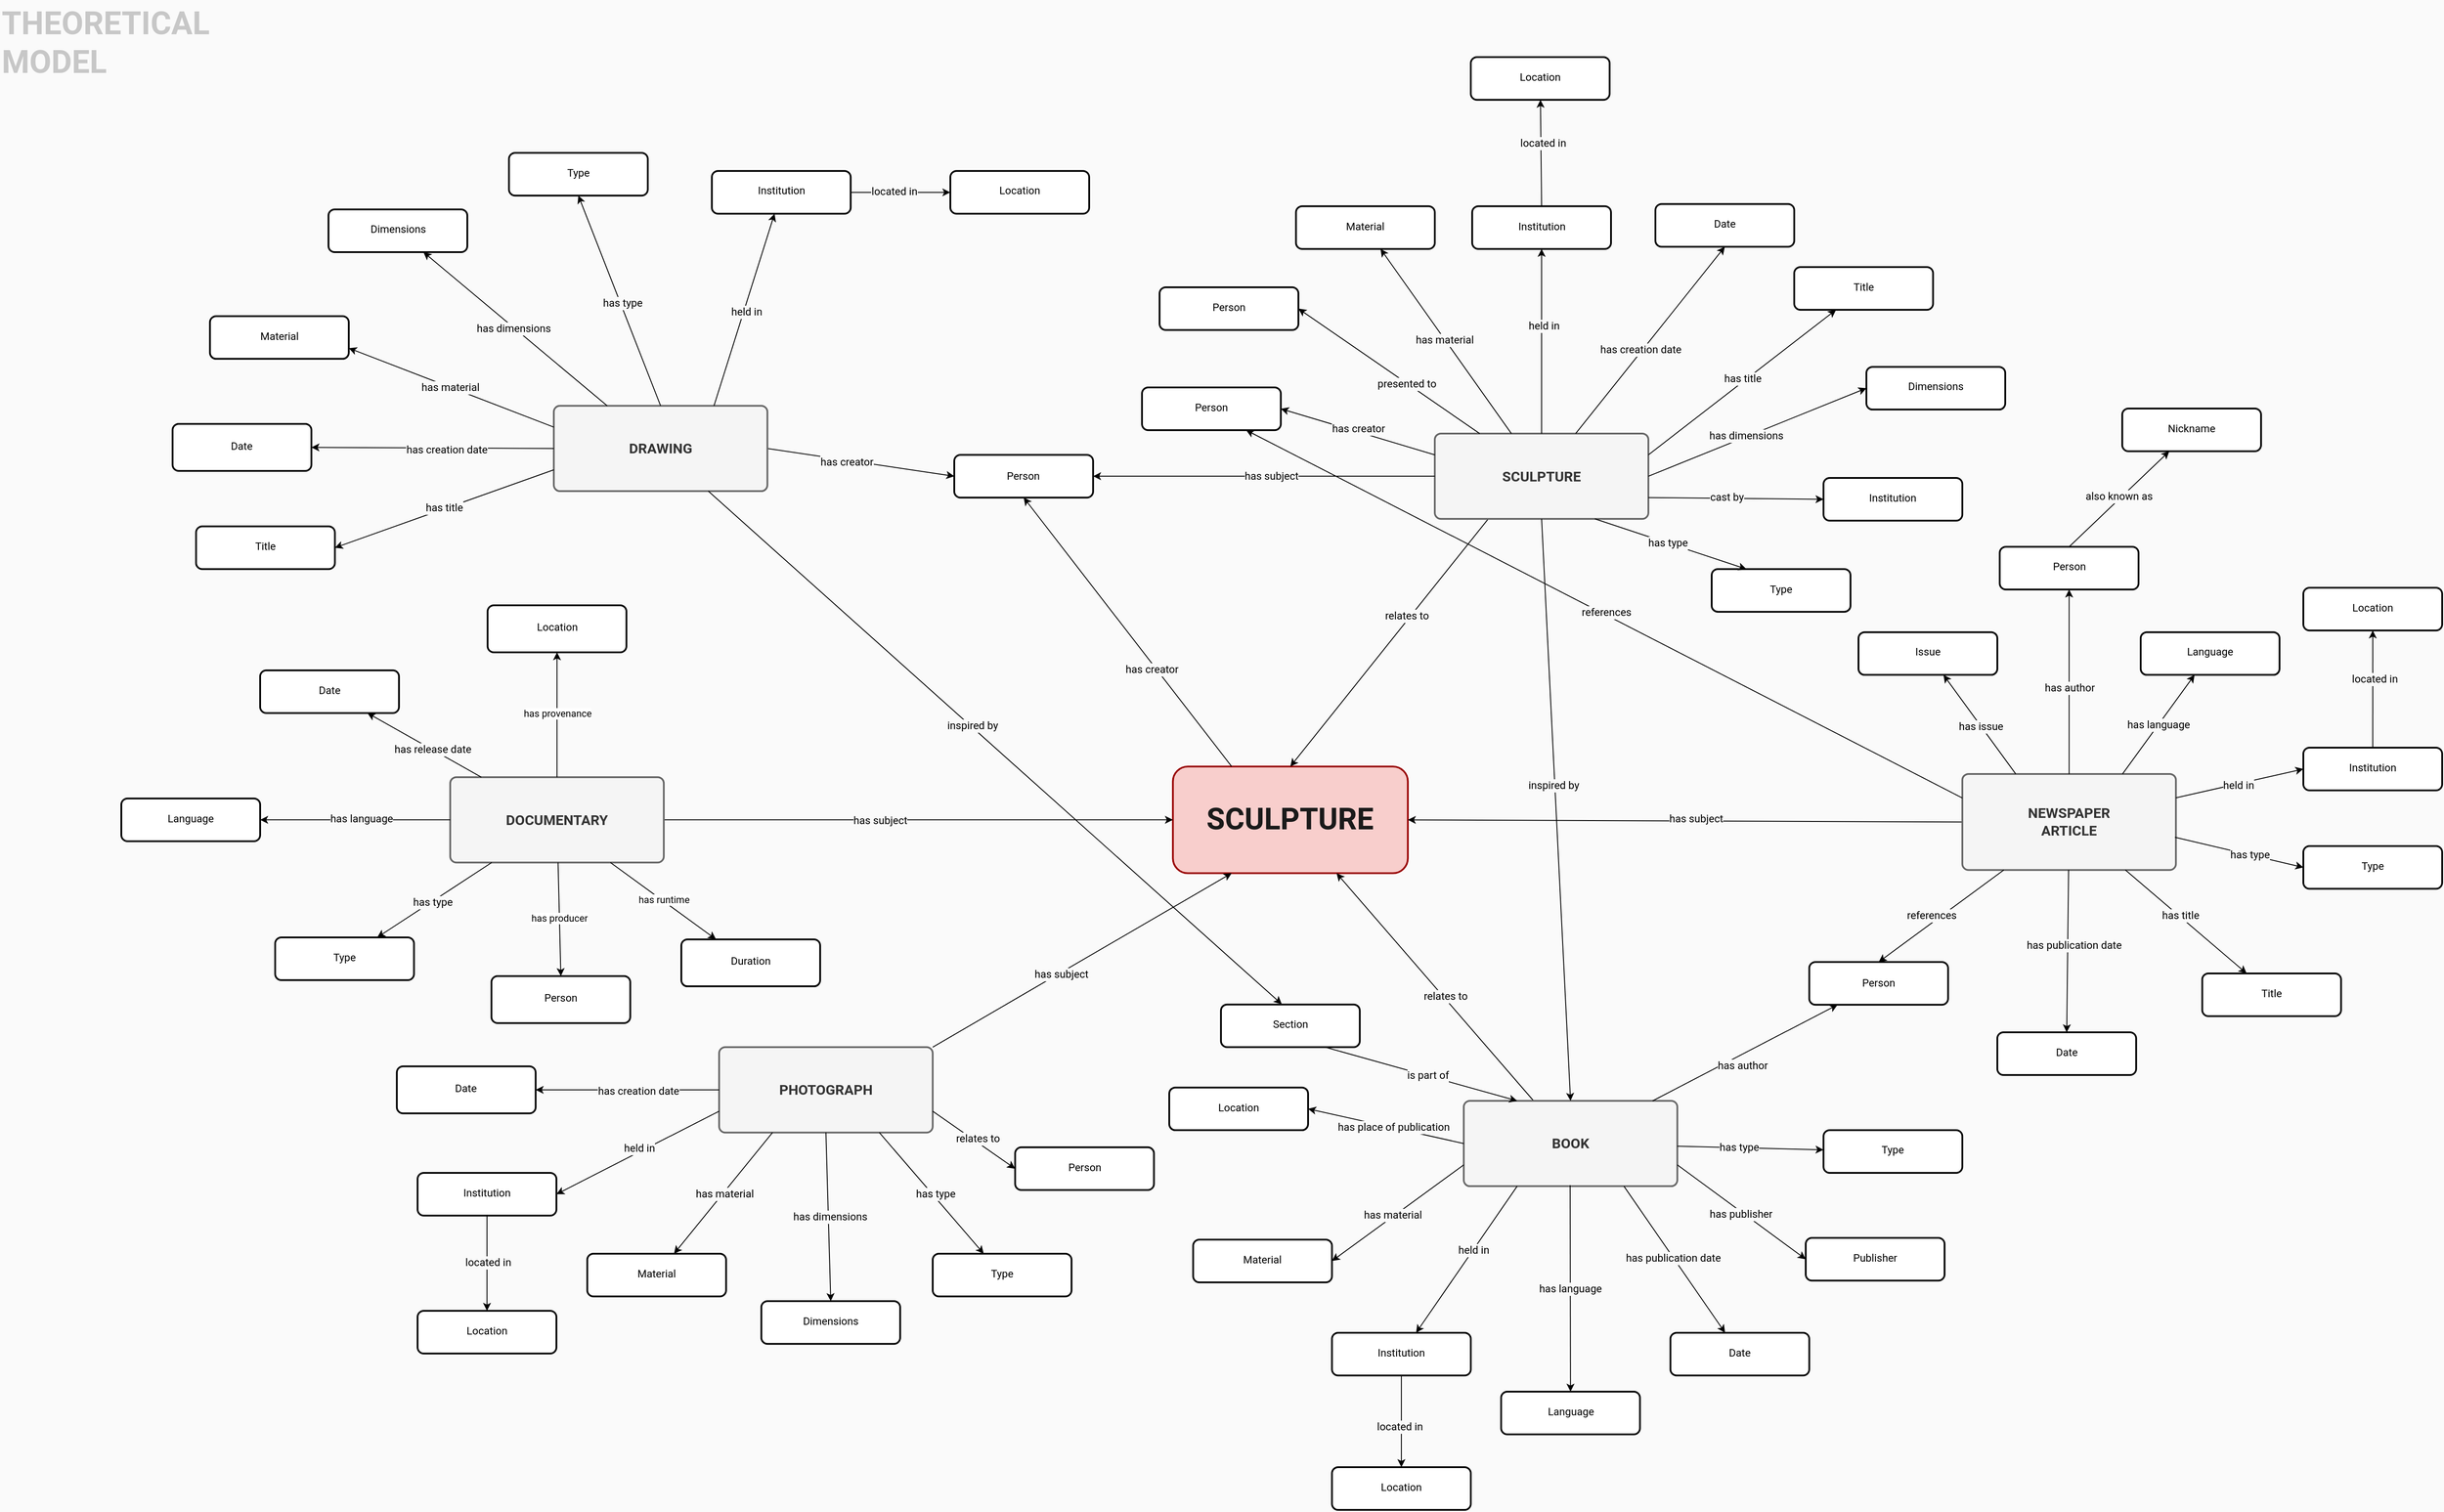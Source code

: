 <mxfile version="20.3.0" type="device"><diagram id="uli3ohNVDerW3JrVuovh" name="Pagina-1"><mxGraphModel dx="3348" dy="3440" grid="0" gridSize="10" guides="1" tooltips="1" connect="1" arrows="1" fold="1" page="1" pageScale="1" pageWidth="3000" pageHeight="2000" background="#FAFAFA" math="0" shadow="0"><root><mxCell id="0"/><mxCell id="1" parent="0"/><mxCell id="611" style="edgeStyle=orthogonalEdgeStyle;rounded=0;html=1;exitX=0.75;exitY=1;entryX=0.75;entryY=1;jettySize=auto;orthogonalLoop=1;fontFamily=Roboto;fontSource=https%3A%2F%2Ffonts.googleapis.com%2Fcss%3Ffamily%3DRoboto;spacing=0;spacingBottom=3;" parent="1" edge="1"><mxGeometry relative="1" as="geometry"><mxPoint x="240" y="1232" as="sourcePoint"/><mxPoint x="240" y="1232" as="targetPoint"/></mxGeometry></mxCell><mxCell id="z3TO-aQkpn6eMlcd9zko-773" value="&lt;div style=&quot;font-size: 36px;&quot;&gt;&lt;span style=&quot;background-color: initial;&quot;&gt;THEORETICAL&lt;br&gt;MODEL&lt;/span&gt;&lt;br&gt;&lt;/div&gt;" style="text;html=1;resizable=0;autosize=1;align=left;verticalAlign=middle;points=[];fillColor=none;strokeColor=none;rounded=0;shadow=0;glass=1;sketch=0;fillStyle=auto;fontFamily=Roboto;fontSource=https%3A%2F%2Ffonts.googleapis.com%2Fcss%3Ffamily%3DRoboto;fontSize=26;fontStyle=1;fontColor=#C7C7C7;" parent="1" vertex="1"><mxGeometry x="55" y="48" width="251" height="98" as="geometry"/></mxCell><mxCell id="Oa6qZYkNomiIuM7BCrGi-767" value="SCULPTURE" style="whiteSpace=wrap;html=1;rounded=1;arcSize=14;strokeWidth=2;fillColor=#f8cecc;strokeColor=#990000;fontColor=#1A1A1A;fontFamily=Roboto;fontStyle=1;spacing=0;spacingBottom=3;fontSize=34;fontSource=https%3A%2F%2Ffonts.googleapis.com%2Fcss%3Ffamily%3DRoboto;" parent="1" vertex="1"><mxGeometry x="1389.165" y="920.442" width="267.232" height="121.468" as="geometry"/></mxCell><mxCell id="Wc2-rLg0NUTjaZ1JzG2z-896" value="" style="edgeStyle=none;rounded=0;orthogonalLoop=1;jettySize=auto;html=1;elbow=vertical;entryX=0.5;entryY=1;entryDx=0;entryDy=0;fontFamily=Roboto;fontSource=https%3A%2F%2Ffonts.googleapis.com%2Fcss%3Ffamily%3DRoboto;spacing=0;spacingBottom=3;exitX=0.25;exitY=0;exitDx=0;exitDy=0;" parent="1" source="Oa6qZYkNomiIuM7BCrGi-767" target="Oa6qZYkNomiIuM7BCrGi-787" edge="1"><mxGeometry relative="1" as="geometry"><mxPoint x="1697.281" y="777.11" as="targetPoint"/><mxPoint x="1207.265" y="706.658" as="sourcePoint"/></mxGeometry></mxCell><mxCell id="Wc2-rLg0NUTjaZ1JzG2z-897" value="has creator" style="edgeLabel;html=1;align=center;verticalAlign=middle;resizable=0;points=[];fontFamily=Roboto;fontSource=https%3A%2F%2Ffonts.googleapis.com%2Fcss%3Ffamily%3DRoboto;spacing=0;spacingBottom=3;labelBackgroundColor=#FAFAFA;fontSize=12;" parent="Wc2-rLg0NUTjaZ1JzG2z-896" vertex="1" connectable="0"><mxGeometry x="-0.088" y="3" relative="1" as="geometry"><mxPoint x="19" y="29" as="offset"/></mxGeometry></mxCell><mxCell id="Wc2-rLg0NUTjaZ1JzG2z-763" value="" style="endArrow=classic;html=1;fontFamily=Roboto;fontSize=11;fontColor=default;align=center;strokeColor=default;edgeStyle=none;fontSource=https%3A%2F%2Ffonts.googleapis.com%2Fcss%3Ffamily%3DRoboto;spacing=0;spacingBottom=3;" parent="1" source="Wc2-rLg0NUTjaZ1JzG2z-758" target="Oa6qZYkNomiIuM7BCrGi-767" edge="1"><mxGeometry relative="1" as="geometry"/></mxCell><mxCell id="Wc2-rLg0NUTjaZ1JzG2z-764" value="relates to" style="edgeLabel;html=1;align=center;verticalAlign=middle;resizable=0;points=[];fontFamily=Roboto;fontSource=https%3A%2F%2Ffonts.googleapis.com%2Fcss%3Ffamily%3DRoboto;spacing=0;spacingBottom=3;labelBackgroundColor=#FAFAFA;fontSize=12;" parent="Wc2-rLg0NUTjaZ1JzG2z-763" vertex="1" connectable="0"><mxGeometry x="-0.096" y="-1" relative="1" as="geometry"><mxPoint as="offset"/></mxGeometry></mxCell><mxCell id="Wc2-rLg0NUTjaZ1JzG2z-759" value="&lt;p style=&quot;line-height: 0;&quot; id=&quot;firstHeading&quot;&gt;Person&lt;/p&gt;" style="rounded=1;whiteSpace=wrap;html=1;absoluteArcSize=1;arcSize=14;strokeWidth=2;fontFamily=Roboto;fontSource=https%3A%2F%2Ffonts.googleapis.com%2Fcss%3Ffamily%3DRoboto;spacing=0;spacingBottom=3;spacingLeft=3;spacingRight=3;" parent="1" vertex="1"><mxGeometry x="2112.995" y="1143.005" width="157.91" height="48.587" as="geometry"/></mxCell><mxCell id="Wc2-rLg0NUTjaZ1JzG2z-822" value="" style="edgeStyle=none;rounded=0;orthogonalLoop=1;jettySize=auto;html=1;elbow=vertical;entryX=0.5;entryY=0;entryDx=0;entryDy=0;fontFamily=Roboto;fontSource=https%3A%2F%2Ffonts.googleapis.com%2Fcss%3Ffamily%3DRoboto;spacing=0;spacingBottom=3;exitX=0.25;exitY=1;exitDx=0;exitDy=0;" parent="1" source="Wc2-rLg0NUTjaZ1JzG2z-781" target="Oa6qZYkNomiIuM7BCrGi-767" edge="1"><mxGeometry relative="1" as="geometry"><mxPoint x="2117.978" y="1241.174" as="targetPoint"/></mxGeometry></mxCell><mxCell id="Wc2-rLg0NUTjaZ1JzG2z-823" value="relates to" style="edgeLabel;html=1;align=center;verticalAlign=middle;resizable=0;points=[];fontFamily=Roboto;fontSource=https%3A%2F%2Ffonts.googleapis.com%2Fcss%3Ffamily%3DRoboto;spacing=0;spacingBottom=3;labelBackgroundColor=#FAFAFA;fontSize=12;" parent="Wc2-rLg0NUTjaZ1JzG2z-822" vertex="1" connectable="0"><mxGeometry x="-0.073" relative="1" as="geometry"><mxPoint x="11" y="-19" as="offset"/></mxGeometry></mxCell><mxCell id="Wc2-rLg0NUTjaZ1JzG2z-840" value="" style="edgeStyle=none;rounded=0;orthogonalLoop=1;jettySize=auto;html=1;elbow=vertical;entryX=1;entryY=0.5;entryDx=0;entryDy=0;fontFamily=Roboto;fontSource=https%3A%2F%2Ffonts.googleapis.com%2Fcss%3Ffamily%3DRoboto;spacing=0;spacingBottom=3;exitX=0;exitY=0.5;exitDx=0;exitDy=0;" parent="1" source="Wc2-rLg0NUTjaZ1JzG2z-824" target="Oa6qZYkNomiIuM7BCrGi-767" edge="1"><mxGeometry relative="1" as="geometry"><mxPoint x="3721.927" y="607.054" as="targetPoint"/><mxPoint x="2339.355" y="933.269" as="sourcePoint"/></mxGeometry></mxCell><mxCell id="Wc2-rLg0NUTjaZ1JzG2z-841" value="has subject" style="edgeLabel;html=1;align=center;verticalAlign=middle;resizable=0;points=[];fontFamily=Roboto;fontSource=https%3A%2F%2Ffonts.googleapis.com%2Fcss%3Ffamily%3DRoboto;spacing=0;spacingBottom=3;labelBackgroundColor=#FAFAFA;fontSize=12;" parent="Wc2-rLg0NUTjaZ1JzG2z-840" vertex="1" connectable="0"><mxGeometry x="0.093" y="2" relative="1" as="geometry"><mxPoint x="41" y="-3" as="offset"/></mxGeometry></mxCell><mxCell id="Wc2-rLg0NUTjaZ1JzG2z-869" value="" style="edgeStyle=none;rounded=0;orthogonalLoop=1;jettySize=auto;html=1;elbow=vertical;entryX=0;entryY=0.5;entryDx=0;entryDy=0;fontFamily=Roboto;fontSource=https%3A%2F%2Ffonts.googleapis.com%2Fcss%3Ffamily%3DRoboto;spacing=0;spacingBottom=3;" parent="1" source="Wc2-rLg0NUTjaZ1JzG2z-866" target="Oa6qZYkNomiIuM7BCrGi-767" edge="1"><mxGeometry relative="1" as="geometry"><mxPoint x="781.82" y="1165.808" as="targetPoint"/></mxGeometry></mxCell><mxCell id="Wc2-rLg0NUTjaZ1JzG2z-870" value="&lt;div style=&quot;font-size: 12px;&quot;&gt;has subject&lt;/div&gt;" style="edgeLabel;html=1;align=center;verticalAlign=middle;resizable=0;points=[];fontFamily=Roboto;fontSource=https%3A%2F%2Ffonts.googleapis.com%2Fcss%3Ffamily%3DRoboto;spacing=0;spacingBottom=3;labelBackgroundColor=#FAFAFA;fontSize=12;" parent="Wc2-rLg0NUTjaZ1JzG2z-869" vertex="1" connectable="0"><mxGeometry x="-0.15" y="-3" relative="1" as="geometry"><mxPoint y="-1" as="offset"/></mxGeometry></mxCell><mxCell id="Oa6qZYkNomiIuM7BCrGi-787" value="&lt;h1 style=&quot;&quot; id=&quot;firstHeading&quot;&gt;&lt;font style=&quot;font-size: 12px;&quot;&gt;&lt;span style=&quot;font-weight: normal;&quot;&gt;Person&lt;/span&gt;&lt;/font&gt;&lt;/h1&gt;" style="rounded=1;whiteSpace=wrap;html=1;absoluteArcSize=1;arcSize=14;strokeWidth=2;fontFamily=Roboto;fontSource=https%3A%2F%2Ffonts.googleapis.com%2Fcss%3Ffamily%3DRoboto;spacing=0;spacingBottom=8;spacingLeft=3;spacingRight=3;" parent="1" vertex="1"><mxGeometry x="1140.457" y="565.755" width="157.91" height="48.587" as="geometry"/></mxCell><mxCell id="Wc2-rLg0NUTjaZ1JzG2z-788" value="&lt;p style=&quot;&quot; id=&quot;firstHeading&quot;&gt;&lt;font style=&quot;font-size: 12px;&quot;&gt;&lt;span style=&quot;font-weight: normal;&quot;&gt;Institution&lt;/span&gt;&lt;/font&gt;&lt;/p&gt;" style="rounded=1;whiteSpace=wrap;html=1;absoluteArcSize=1;arcSize=14;strokeWidth=2;fontFamily=Roboto;fontSource=https%3A%2F%2Ffonts.googleapis.com%2Fcss%3Ffamily%3DRoboto;spacing=0;spacingBottom=3;spacingLeft=3;spacingRight=3;" parent="1" vertex="1"><mxGeometry x="1729.585" y="282.737" width="157.91" height="48.587" as="geometry"/></mxCell><mxCell id="Wc2-rLg0NUTjaZ1JzG2z-791" value="&lt;p id=&quot;firstHeading&quot;&gt;Date&lt;/p&gt;" style="rounded=1;whiteSpace=wrap;html=1;absoluteArcSize=1;arcSize=14;strokeWidth=2;fontFamily=Roboto;fontSource=https%3A%2F%2Ffonts.googleapis.com%2Fcss%3Ffamily%3DRoboto;verticalAlign=middle;spacing=0;spacingTop=0;spacingBottom=3;spacingLeft=3;spacingRight=3;" parent="1" vertex="1"><mxGeometry x="1937.998" y="280.305" width="157.91" height="48.587" as="geometry"/></mxCell><mxCell id="Wc2-rLg0NUTjaZ1JzG2z-781" value="SCULPTURE" style="rounded=1;whiteSpace=wrap;html=1;absoluteArcSize=1;arcSize=14;strokeWidth=2;fontSize=16;fontStyle=1;fillStyle=auto;fillColor=#f5f5f5;strokeColor=#666666;fontColor=#333333;fontFamily=Roboto;fontSource=https%3A%2F%2Ffonts.googleapis.com%2Fcss%3Ffamily%3DRoboto;spacing=0;spacingBottom=3;spacingLeft=3;spacingRight=3;spacingTop=2;" parent="1" vertex="1"><mxGeometry x="1687.067" y="541.461" width="242.938" height="97.175" as="geometry"/></mxCell><mxCell id="215" value="" style="endArrow=classic;html=1;exitX=0;exitY=0.5;exitDx=0;exitDy=0;entryX=1;entryY=0.5;entryDx=0;entryDy=0;fontFamily=Roboto;fontSource=https%3A%2F%2Ffonts.googleapis.com%2Fcss%3Ffamily%3DRoboto;spacing=0;spacingBottom=3;" parent="1" source="Wc2-rLg0NUTjaZ1JzG2z-781" target="Oa6qZYkNomiIuM7BCrGi-787" edge="1"><mxGeometry width="50" height="50" relative="1" as="geometry"><mxPoint x="2227.3" y="412.705" as="sourcePoint"/><mxPoint x="1899.334" y="412.705" as="targetPoint"/></mxGeometry></mxCell><mxCell id="Wc2-rLg0NUTjaZ1JzG2z-804" value="has subject" style="edgeLabel;html=1;align=center;verticalAlign=middle;resizable=0;points=[];fontFamily=Roboto;fontSource=https%3A%2F%2Ffonts.googleapis.com%2Fcss%3Ffamily%3DRoboto;spacing=0;spacingBottom=3;labelBackgroundColor=#FAFAFA;fontSize=12;" parent="215" vertex="1" connectable="0"><mxGeometry x="-0.043" y="1" relative="1" as="geometry"><mxPoint as="offset"/></mxGeometry></mxCell><mxCell id="Wc2-rLg0NUTjaZ1JzG2z-789" value="" style="edgeStyle=none;rounded=0;orthogonalLoop=1;jettySize=auto;html=1;fontFamily=Roboto;fontSource=https%3A%2F%2Ffonts.googleapis.com%2Fcss%3Ffamily%3DRoboto;spacing=0;spacingBottom=3;" parent="1" source="Wc2-rLg0NUTjaZ1JzG2z-781" target="Wc2-rLg0NUTjaZ1JzG2z-788" edge="1"><mxGeometry relative="1" as="geometry"/></mxCell><mxCell id="Wc2-rLg0NUTjaZ1JzG2z-790" value="held in" style="edgeLabel;html=1;align=center;verticalAlign=middle;resizable=0;points=[];fontFamily=Roboto;fontSource=https%3A%2F%2Ffonts.googleapis.com%2Fcss%3Ffamily%3DRoboto;spacing=0;spacingBottom=3;labelBackgroundColor=#FAFAFA;fontSize=12;" parent="Wc2-rLg0NUTjaZ1JzG2z-789" vertex="1" connectable="0"><mxGeometry x="0.153" y="-2" relative="1" as="geometry"><mxPoint as="offset"/></mxGeometry></mxCell><mxCell id="Wc2-rLg0NUTjaZ1JzG2z-792" value="" style="edgeStyle=none;rounded=0;orthogonalLoop=1;jettySize=auto;html=1;entryX=0.5;entryY=1;entryDx=0;entryDy=0;fontFamily=Roboto;fontSource=https%3A%2F%2Ffonts.googleapis.com%2Fcss%3Ffamily%3DRoboto;spacing=0;spacingBottom=3;" parent="1" source="Wc2-rLg0NUTjaZ1JzG2z-781" target="Wc2-rLg0NUTjaZ1JzG2z-791" edge="1"><mxGeometry relative="1" as="geometry"><mxPoint x="2648.288" y="220.785" as="targetPoint"/></mxGeometry></mxCell><mxCell id="Wc2-rLg0NUTjaZ1JzG2z-793" value="has creation date" style="edgeLabel;html=1;align=center;verticalAlign=middle;resizable=0;points=[];fontFamily=Roboto;fontSource=https%3A%2F%2Ffonts.googleapis.com%2Fcss%3Ffamily%3DRoboto;spacing=0;spacingBottom=3;labelBackgroundColor=#FAFAFA;fontSize=12;" parent="Wc2-rLg0NUTjaZ1JzG2z-792" vertex="1" connectable="0"><mxGeometry x="-0.116" y="2" relative="1" as="geometry"><mxPoint y="1" as="offset"/></mxGeometry></mxCell><mxCell id="Wc2-rLg0NUTjaZ1JzG2z-782" value="&lt;p id=&quot;firstHeading&quot;&gt;&lt;font style=&quot;font-size: 12px;&quot;&gt;&lt;span style=&quot;font-weight: normal;&quot;&gt;Person&lt;/span&gt;&lt;/font&gt;&lt;/p&gt;" style="rounded=1;whiteSpace=wrap;html=1;absoluteArcSize=1;arcSize=14;strokeWidth=2;fontFamily=Roboto;fontSource=https%3A%2F%2Ffonts.googleapis.com%2Fcss%3Ffamily%3DRoboto;spacing=0;spacingBottom=3;spacingLeft=3;spacingRight=3;" parent="1" vertex="1"><mxGeometry x="1374.002" y="375.004" width="157.91" height="48.587" as="geometry"/></mxCell><mxCell id="Wc2-rLg0NUTjaZ1JzG2z-783" value="" style="edgeStyle=none;rounded=0;orthogonalLoop=1;jettySize=auto;html=1;fontFamily=Roboto;fontSource=https%3A%2F%2Ffonts.googleapis.com%2Fcss%3Ffamily%3DRoboto;spacing=0;spacingBottom=3;entryX=1;entryY=0.5;entryDx=0;entryDy=0;" parent="1" source="Wc2-rLg0NUTjaZ1JzG2z-781" target="Wc2-rLg0NUTjaZ1JzG2z-782" edge="1"><mxGeometry relative="1" as="geometry"><mxPoint x="1543.734" y="484.371" as="targetPoint"/></mxGeometry></mxCell><mxCell id="Wc2-rLg0NUTjaZ1JzG2z-784" value="presented to" style="edgeLabel;html=1;align=center;verticalAlign=middle;resizable=0;points=[];fontFamily=Roboto;fontSource=https%3A%2F%2Ffonts.googleapis.com%2Fcss%3Ffamily%3DRoboto;spacing=0;spacingBottom=3;labelBackgroundColor=#FAFAFA;fontSize=12;" parent="Wc2-rLg0NUTjaZ1JzG2z-783" vertex="1" connectable="0"><mxGeometry x="-0.328" relative="1" as="geometry"><mxPoint x="-14" y="-8" as="offset"/></mxGeometry></mxCell><mxCell id="Wc2-rLg0NUTjaZ1JzG2z-857" value="Person" style="rounded=1;whiteSpace=wrap;html=1;absoluteArcSize=1;arcSize=14;strokeWidth=2;fontFamily=Roboto;fontSource=https%3A%2F%2Ffonts.googleapis.com%2Fcss%3Ffamily%3DRoboto;spacing=0;spacingBottom=3;spacingLeft=3;spacingRight=3;" parent="1" vertex="1"><mxGeometry x="2329.643" y="670.417" width="157.91" height="48.587" as="geometry"/></mxCell><mxCell id="Wc2-rLg0NUTjaZ1JzG2z-829" value="Language" style="rounded=1;whiteSpace=wrap;html=1;absoluteArcSize=1;arcSize=14;strokeWidth=2;fontFamily=Roboto;fontSource=https%3A%2F%2Ffonts.googleapis.com%2Fcss%3Ffamily%3DRoboto;spacing=0;spacingBottom=3;spacingLeft=3;spacingRight=3;" parent="1" vertex="1"><mxGeometry x="2489.997" y="767.587" width="157.91" height="48.587" as="geometry"/></mxCell><mxCell id="Wc2-rLg0NUTjaZ1JzG2z-832" value="Institution" style="rounded=1;whiteSpace=wrap;html=1;absoluteArcSize=1;arcSize=14;strokeWidth=2;fontFamily=Roboto;fontSource=https%3A%2F%2Ffonts.googleapis.com%2Fcss%3Ffamily%3DRoboto;spacing=0;spacingBottom=3;spacingLeft=3;spacingRight=3;" parent="1" vertex="1"><mxGeometry x="2675.0" y="899.002" width="157.91" height="48.587" as="geometry"/></mxCell><mxCell id="Wc2-rLg0NUTjaZ1JzG2z-842" value="&lt;p id=&quot;firstHeading&quot;&gt;Type&lt;/p&gt;" style="rounded=1;whiteSpace=wrap;html=1;absoluteArcSize=1;arcSize=14;strokeWidth=2;fontFamily=Roboto;fontSource=https%3A%2F%2Ffonts.googleapis.com%2Fcss%3Ffamily%3DRoboto;spacing=0;spacingBottom=3;spacingLeft=3;spacingRight=3;" parent="1" vertex="1"><mxGeometry x="2675.0" y="1010.996" width="157.91" height="48.587" as="geometry"/></mxCell><mxCell id="Wc2-rLg0NUTjaZ1JzG2z-846" value="&lt;div&gt;Title&lt;br&gt;&lt;/div&gt;" style="rounded=1;whiteSpace=wrap;html=1;absoluteArcSize=1;arcSize=14;strokeWidth=2;fontFamily=Roboto;fontSource=https%3A%2F%2Ffonts.googleapis.com%2Fcss%3Ffamily%3DRoboto;spacing=0;spacingBottom=3;spacingLeft=3;spacingRight=3;" parent="1" vertex="1"><mxGeometry x="2559.997" y="1155.998" width="157.91" height="48.587" as="geometry"/></mxCell><mxCell id="Wc2-rLg0NUTjaZ1JzG2z-849" value="&lt;p id=&quot;firstHeading&quot;&gt;Date&lt;/p&gt;" style="rounded=1;whiteSpace=wrap;html=1;absoluteArcSize=1;arcSize=14;strokeWidth=2;fontFamily=Roboto;fontSource=https%3A%2F%2Ffonts.googleapis.com%2Fcss%3Ffamily%3DRoboto;spacing=0;spacingBottom=3;spacingLeft=3;spacingRight=3;" parent="1" vertex="1"><mxGeometry x="2326.913" y="1222.998" width="157.91" height="48.587" as="geometry"/></mxCell><mxCell id="Wc2-rLg0NUTjaZ1JzG2z-794" value="&lt;p&gt;Type&lt;/p&gt;" style="rounded=1;whiteSpace=wrap;html=1;absoluteArcSize=1;arcSize=14;strokeWidth=2;fontFamily=Roboto;fontSource=https%3A%2F%2Ffonts.googleapis.com%2Fcss%3Ffamily%3DRoboto;spacing=0;spacingBottom=3;spacingLeft=3;spacingRight=3;" parent="1" vertex="1"><mxGeometry x="2002.002" y="695.73" width="157.91" height="48.587" as="geometry"/></mxCell><mxCell id="Wc2-rLg0NUTjaZ1JzG2z-795" value="" style="edgeStyle=none;rounded=0;orthogonalLoop=1;jettySize=auto;html=1;entryX=0.25;entryY=0;entryDx=0;entryDy=0;fontFamily=Roboto;fontSource=https%3A%2F%2Ffonts.googleapis.com%2Fcss%3Ffamily%3DRoboto;spacing=0;spacingBottom=3;exitX=0.75;exitY=1;exitDx=0;exitDy=0;" parent="1" source="Wc2-rLg0NUTjaZ1JzG2z-781" target="Wc2-rLg0NUTjaZ1JzG2z-794" edge="1"><mxGeometry relative="1" as="geometry"/></mxCell><mxCell id="Wc2-rLg0NUTjaZ1JzG2z-796" value="has type" style="edgeLabel;html=1;align=center;verticalAlign=middle;resizable=0;points=[];fontFamily=Roboto;fontSource=https%3A%2F%2Ffonts.googleapis.com%2Fcss%3Ffamily%3DRoboto;spacing=0;spacingBottom=3;labelBackgroundColor=#FAFAFA;fontSize=12;" parent="Wc2-rLg0NUTjaZ1JzG2z-795" vertex="1" connectable="0"><mxGeometry x="-0.037" y="-1" relative="1" as="geometry"><mxPoint as="offset"/></mxGeometry></mxCell><mxCell id="Wc2-rLg0NUTjaZ1JzG2z-976" value="Material" style="rounded=1;whiteSpace=wrap;html=1;absoluteArcSize=1;arcSize=14;strokeWidth=2;fontFamily=Roboto;fontSource=https%3A%2F%2Ffonts.googleapis.com%2Fcss%3Ffamily%3DRoboto;spacing=0;spacingBottom=3;spacingLeft=3;spacingRight=3;" parent="1" vertex="1"><mxGeometry x="1412.186" y="1459.005" width="157.91" height="48.587" as="geometry"/></mxCell><mxCell id="Wc2-rLg0NUTjaZ1JzG2z-964" value="Institution" style="rounded=1;whiteSpace=wrap;html=1;absoluteArcSize=1;arcSize=14;strokeWidth=2;fontFamily=Roboto;fontSource=https%3A%2F%2Ffonts.googleapis.com%2Fcss%3Ffamily%3DRoboto;spacing=0;spacingBottom=3;" parent="1" vertex="1"><mxGeometry x="1570.095" y="1565.008" width="157.91" height="48.587" as="geometry"/></mxCell><mxCell id="Wc2-rLg0NUTjaZ1JzG2z-914" value="Title" style="rounded=1;whiteSpace=wrap;html=1;absoluteArcSize=1;arcSize=14;strokeWidth=2;fontFamily=Roboto;fontSource=https%3A%2F%2Ffonts.googleapis.com%2Fcss%3Ffamily%3DRoboto;spacing=0;spacingBottom=3;" parent="1" vertex="1"><mxGeometry x="2095.902" y="352.005" width="157.91" height="48.587" as="geometry"/></mxCell><mxCell id="Wc2-rLg0NUTjaZ1JzG2z-915" value="" style="edgeStyle=none;rounded=0;orthogonalLoop=1;jettySize=auto;html=1;elbow=vertical;fontFamily=Roboto;fontSource=https%3A%2F%2Ffonts.googleapis.com%2Fcss%3Ffamily%3DRoboto;spacing=0;spacingBottom=3;exitX=1;exitY=0.25;exitDx=0;exitDy=0;" parent="1" source="Wc2-rLg0NUTjaZ1JzG2z-781" target="Wc2-rLg0NUTjaZ1JzG2z-914" edge="1"><mxGeometry relative="1" as="geometry"/></mxCell><mxCell id="Wc2-rLg0NUTjaZ1JzG2z-916" value="has title" style="edgeLabel;html=1;align=center;verticalAlign=middle;resizable=0;points=[];fontFamily=Roboto;fontSource=https%3A%2F%2Ffonts.googleapis.com%2Fcss%3Ffamily%3DRoboto;spacing=0;spacingBottom=3;labelBackgroundColor=#FAFAFA;fontSize=12;" parent="Wc2-rLg0NUTjaZ1JzG2z-915" vertex="1" connectable="0"><mxGeometry x="0.007" y="1" relative="1" as="geometry"><mxPoint y="-1" as="offset"/></mxGeometry></mxCell><mxCell id="Wc2-rLg0NUTjaZ1JzG2z-905" value="Dimensions" style="rounded=1;whiteSpace=wrap;html=1;absoluteArcSize=1;arcSize=14;strokeWidth=2;fontFamily=Roboto;fontSource=https%3A%2F%2Ffonts.googleapis.com%2Fcss%3Ffamily%3DRoboto;spacing=0;spacingBottom=3;spacingLeft=3;spacingRight=3;" parent="1" vertex="1"><mxGeometry x="2178.0" y="465.585" width="157.91" height="48.587" as="geometry"/></mxCell><mxCell id="Wc2-rLg0NUTjaZ1JzG2z-906" value="" style="edgeStyle=none;rounded=0;orthogonalLoop=1;jettySize=auto;html=1;elbow=vertical;fontFamily=Roboto;fontSource=https%3A%2F%2Ffonts.googleapis.com%2Fcss%3Ffamily%3DRoboto;spacing=0;spacingBottom=3;exitX=1;exitY=0.5;exitDx=0;exitDy=0;entryX=0;entryY=0.5;entryDx=0;entryDy=0;" parent="1" source="Wc2-rLg0NUTjaZ1JzG2z-781" target="Wc2-rLg0NUTjaZ1JzG2z-905" edge="1"><mxGeometry relative="1" as="geometry"/></mxCell><mxCell id="Wc2-rLg0NUTjaZ1JzG2z-907" value="has dimensions" style="edgeLabel;html=1;align=center;verticalAlign=middle;resizable=0;points=[];fontFamily=Roboto;fontSource=https%3A%2F%2Ffonts.googleapis.com%2Fcss%3Ffamily%3DRoboto;spacing=0;spacingBottom=3;labelBackgroundColor=#FAFAFA;fontSize=12;" parent="Wc2-rLg0NUTjaZ1JzG2z-906" vertex="1" connectable="0"><mxGeometry x="-0.108" relative="1" as="geometry"><mxPoint as="offset"/></mxGeometry></mxCell><mxCell id="Wc2-rLg0NUTjaZ1JzG2z-892" value="Date" style="rounded=1;whiteSpace=wrap;html=1;absoluteArcSize=1;arcSize=14;strokeWidth=2;fontFamily=Roboto;fontSource=https%3A%2F%2Ffonts.googleapis.com%2Fcss%3Ffamily%3DRoboto;spacing=0;spacingBottom=3;spacingLeft=3;spacingRight=3;" parent="1" vertex="1"><mxGeometry x="350.906" y="810.995" width="157.91" height="48.587" as="geometry"/></mxCell><mxCell id="Wc2-rLg0NUTjaZ1JzG2z-866" value="DOCUMENTARY" style="rounded=1;whiteSpace=wrap;html=1;absoluteArcSize=1;arcSize=14;strokeWidth=2;fontStyle=1;fontSize=16;fillColor=#f5f5f5;strokeColor=#666666;fontFamily=Roboto;fontSource=https%3A%2F%2Ffonts.googleapis.com%2Fcss%3Ffamily%3DRoboto;spacing=0;spacingBottom=3;fontColor=#333333;perimeterSpacing=0;shadow=0;spacingLeft=3;spacingRight=3;spacingTop=2;" parent="1" vertex="1"><mxGeometry x="567.124" y="932.589" width="242.938" height="97.175" as="geometry"/></mxCell><mxCell id="Wc2-rLg0NUTjaZ1JzG2z-893" value="" style="edgeStyle=none;rounded=0;orthogonalLoop=1;jettySize=auto;html=1;elbow=vertical;fontFamily=Roboto;fontSource=https%3A%2F%2Ffonts.googleapis.com%2Fcss%3Ffamily%3DRoboto;spacing=0;spacingBottom=3;" parent="1" source="Wc2-rLg0NUTjaZ1JzG2z-866" target="Wc2-rLg0NUTjaZ1JzG2z-892" edge="1"><mxGeometry relative="1" as="geometry"/></mxCell><mxCell id="Wc2-rLg0NUTjaZ1JzG2z-894" value="has release date" style="edgeLabel;html=1;align=center;verticalAlign=middle;resizable=0;points=[];fontFamily=Roboto;fontSource=https%3A%2F%2Ffonts.googleapis.com%2Fcss%3Ffamily%3DRoboto;spacing=0;spacingBottom=3;labelBackgroundColor=#FAFAFA;fontSize=12;" parent="Wc2-rLg0NUTjaZ1JzG2z-893" vertex="1" connectable="0"><mxGeometry x="0.368" y="1" relative="1" as="geometry"><mxPoint x="33" y="19" as="offset"/></mxGeometry></mxCell><mxCell id="Wc2-rLg0NUTjaZ1JzG2z-884" value="Language" style="rounded=1;whiteSpace=wrap;html=1;absoluteArcSize=1;arcSize=14;strokeWidth=2;fontFamily=Roboto;fontSource=https%3A%2F%2Ffonts.googleapis.com%2Fcss%3Ffamily%3DRoboto;spacing=0;spacingBottom=3;spacingLeft=3;spacingRight=3;" parent="1" vertex="1"><mxGeometry x="193" y="956.883" width="157.91" height="48.587" as="geometry"/></mxCell><mxCell id="Wc2-rLg0NUTjaZ1JzG2z-885" value="" style="edgeStyle=none;rounded=0;orthogonalLoop=1;jettySize=auto;html=1;elbow=vertical;fontFamily=Roboto;fontSource=https%3A%2F%2Ffonts.googleapis.com%2Fcss%3Ffamily%3DRoboto;spacing=0;spacingBottom=3;" parent="1" source="Wc2-rLg0NUTjaZ1JzG2z-866" target="Wc2-rLg0NUTjaZ1JzG2z-884" edge="1"><mxGeometry relative="1" as="geometry"/></mxCell><mxCell id="Wc2-rLg0NUTjaZ1JzG2z-887" value="has language" style="edgeLabel;html=1;align=center;verticalAlign=middle;resizable=0;points=[];fontFamily=Roboto;fontSource=https%3A%2F%2Ffonts.googleapis.com%2Fcss%3Ffamily%3DRoboto;spacing=0;spacingBottom=3;labelBackgroundColor=#FAFAFA;fontSize=12;" parent="Wc2-rLg0NUTjaZ1JzG2z-885" vertex="1" connectable="0"><mxGeometry x="-0.144" relative="1" as="geometry"><mxPoint x="-9" as="offset"/></mxGeometry></mxCell><mxCell id="Wc2-rLg0NUTjaZ1JzG2z-877" value="Type" style="rounded=1;whiteSpace=wrap;html=1;absoluteArcSize=1;arcSize=14;strokeWidth=2;fontFamily=Roboto;fontSource=https%3A%2F%2Ffonts.googleapis.com%2Fcss%3Ffamily%3DRoboto;spacing=0;spacingBottom=3;spacingLeft=3;spacingRight=3;" parent="1" vertex="1"><mxGeometry x="367.996" y="1115.0" width="157.91" height="48.587" as="geometry"/></mxCell><mxCell id="Wc2-rLg0NUTjaZ1JzG2z-878" value="" style="edgeStyle=none;rounded=0;orthogonalLoop=1;jettySize=auto;html=1;elbow=vertical;fontFamily=Roboto;fontSource=https%3A%2F%2Ffonts.googleapis.com%2Fcss%3Ffamily%3DRoboto;spacing=0;spacingBottom=3;" parent="1" source="Wc2-rLg0NUTjaZ1JzG2z-866" target="Wc2-rLg0NUTjaZ1JzG2z-877" edge="1"><mxGeometry relative="1" as="geometry"/></mxCell><mxCell id="Wc2-rLg0NUTjaZ1JzG2z-879" value="has type" style="edgeLabel;html=1;align=center;verticalAlign=middle;resizable=0;points=[];fontFamily=Roboto;fontSource=https%3A%2F%2Ffonts.googleapis.com%2Fcss%3Ffamily%3DRoboto;spacing=0;spacingBottom=3;labelBackgroundColor=#FAFAFA;fontSize=12;" parent="Wc2-rLg0NUTjaZ1JzG2z-878" vertex="1" connectable="0"><mxGeometry x="0.051" y="2" relative="1" as="geometry"><mxPoint as="offset"/></mxGeometry></mxCell><mxCell id="Wc2-rLg0NUTjaZ1JzG2z-758" value="BOOK" style="rounded=1;whiteSpace=wrap;html=1;absoluteArcSize=1;arcSize=14;strokeWidth=2;fontSize=16;fontStyle=1;fillColor=#f5f5f5;strokeColor=#666666;fontFamily=Roboto;fontSource=https%3A%2F%2Ffonts.googleapis.com%2Fcss%3Ffamily%3DRoboto;spacing=0;spacingBottom=3;fontColor=#333333;perimeterSpacing=0;shadow=0;sketch=0;padding=10;spacingLeft=3;spacingRight=3;spacingTop=2;" parent="1" vertex="1"><mxGeometry x="1719.997" y="1301.001" width="242.938" height="97.175" as="geometry"/></mxCell><mxCell id="Wc2-rLg0NUTjaZ1JzG2z-760" value="" style="endArrow=classic;html=1;fontFamily=Roboto;fontSize=11;fontColor=default;align=center;strokeColor=default;fontSource=https%3A%2F%2Ffonts.googleapis.com%2Fcss%3Ffamily%3DRoboto;spacing=0;spacingBottom=3;" parent="1" source="Wc2-rLg0NUTjaZ1JzG2z-758" target="Wc2-rLg0NUTjaZ1JzG2z-759" edge="1"><mxGeometry relative="1" as="geometry"/></mxCell><mxCell id="Wc2-rLg0NUTjaZ1JzG2z-761" value="has author" style="edgeLabel;html=1;align=center;verticalAlign=middle;resizable=0;points=[];fontFamily=Roboto;fontSource=https%3A%2F%2Ffonts.googleapis.com%2Fcss%3Ffamily%3DRoboto;spacing=0;spacingBottom=3;labelBackgroundColor=#FAFAFA;fontSize=12;" parent="Wc2-rLg0NUTjaZ1JzG2z-760" vertex="1" connectable="0"><mxGeometry x="-0.307" y="-2" relative="1" as="geometry"><mxPoint x="28" y="-3" as="offset"/></mxGeometry></mxCell><mxCell id="Wc2-rLg0NUTjaZ1JzG2z-977" value="" style="edgeStyle=none;rounded=0;orthogonalLoop=1;jettySize=auto;html=1;elbow=vertical;fontFamily=Roboto;fontSource=https%3A%2F%2Ffonts.googleapis.com%2Fcss%3Ffamily%3DRoboto;spacing=0;spacingBottom=3;exitX=0;exitY=0.75;exitDx=0;exitDy=0;entryX=1;entryY=0.5;entryDx=0;entryDy=0;" parent="1" source="Wc2-rLg0NUTjaZ1JzG2z-758" target="Wc2-rLg0NUTjaZ1JzG2z-976" edge="1"><mxGeometry relative="1" as="geometry"/></mxCell><mxCell id="Wc2-rLg0NUTjaZ1JzG2z-978" value="has material" style="edgeLabel;html=1;align=center;verticalAlign=middle;resizable=0;points=[];fontFamily=Roboto;fontSource=https%3A%2F%2Ffonts.googleapis.com%2Fcss%3Ffamily%3DRoboto;spacing=0;spacingBottom=3;labelBackgroundColor=#FAFAFA;fontSize=12;" parent="Wc2-rLg0NUTjaZ1JzG2z-977" vertex="1" connectable="0"><mxGeometry x="0.074" relative="1" as="geometry"><mxPoint x="-1" as="offset"/></mxGeometry></mxCell><mxCell id="Wc2-rLg0NUTjaZ1JzG2z-965" value="" style="edgeStyle=none;rounded=0;orthogonalLoop=1;jettySize=auto;html=1;elbow=vertical;fontFamily=Roboto;fontSource=https%3A%2F%2Ffonts.googleapis.com%2Fcss%3Ffamily%3DRoboto;spacing=0;spacingBottom=3;exitX=0.25;exitY=1;exitDx=0;exitDy=0;" parent="1" source="Wc2-rLg0NUTjaZ1JzG2z-758" target="Wc2-rLg0NUTjaZ1JzG2z-964" edge="1"><mxGeometry relative="1" as="geometry"/></mxCell><mxCell id="Wc2-rLg0NUTjaZ1JzG2z-966" value="held in" style="edgeLabel;html=1;align=center;verticalAlign=middle;resizable=0;points=[];fontFamily=Roboto;fontSource=https%3A%2F%2Ffonts.googleapis.com%2Fcss%3Ffamily%3DRoboto;spacing=0;spacingBottom=3;labelBackgroundColor=#FAFAFA;fontSize=12;" parent="Wc2-rLg0NUTjaZ1JzG2z-965" vertex="1" connectable="0"><mxGeometry x="-0.121" y="1" relative="1" as="geometry"><mxPoint as="offset"/></mxGeometry></mxCell><mxCell id="Wc2-rLg0NUTjaZ1JzG2z-778" value="Language" style="rounded=1;whiteSpace=wrap;html=1;absoluteArcSize=1;arcSize=14;strokeWidth=2;fontFamily=Roboto;fontSource=https%3A%2F%2Ffonts.googleapis.com%2Fcss%3Ffamily%3DRoboto;spacing=0;spacingBottom=3;spacingLeft=3;spacingRight=3;" parent="1" vertex="1"><mxGeometry x="1762.511" y="1632.004" width="157.91" height="48.587" as="geometry"/></mxCell><mxCell id="Wc2-rLg0NUTjaZ1JzG2z-779" value="" style="edgeStyle=none;rounded=0;orthogonalLoop=1;jettySize=auto;html=1;fontFamily=Roboto;fontSource=https%3A%2F%2Ffonts.googleapis.com%2Fcss%3Ffamily%3DRoboto;spacing=0;spacingBottom=3;" parent="1" target="Wc2-rLg0NUTjaZ1JzG2z-778" edge="1"><mxGeometry relative="1" as="geometry"><mxPoint x="1841" y="1397" as="sourcePoint"/></mxGeometry></mxCell><mxCell id="Wc2-rLg0NUTjaZ1JzG2z-780" value="has language" style="edgeLabel;html=1;align=center;verticalAlign=middle;resizable=0;points=[];fontFamily=Roboto;fontSource=https%3A%2F%2Ffonts.googleapis.com%2Fcss%3Ffamily%3DRoboto;spacing=0;spacingBottom=3;labelBackgroundColor=#FAFAFA;fontSize=12;" parent="Wc2-rLg0NUTjaZ1JzG2z-779" vertex="1" connectable="0"><mxGeometry x="0.165" y="2" relative="1" as="geometry"><mxPoint x="-2" y="-18" as="offset"/></mxGeometry></mxCell><mxCell id="Wc2-rLg0NUTjaZ1JzG2z-772" value="Date" style="rounded=1;whiteSpace=wrap;html=1;absoluteArcSize=1;arcSize=14;strokeWidth=2;fontFamily=Roboto;fontSource=https%3A%2F%2Ffonts.googleapis.com%2Fcss%3Ffamily%3DRoboto;spacing=0;spacingBottom=3;spacingLeft=3;spacingRight=3;" parent="1" vertex="1"><mxGeometry x="1955.081" y="1565.003" width="157.91" height="48.587" as="geometry"/></mxCell><mxCell id="Wc2-rLg0NUTjaZ1JzG2z-773" value="" style="endArrow=classic;html=1;fontFamily=Roboto;fontSize=11;fontColor=default;align=center;strokeColor=default;edgeStyle=none;fontSource=https%3A%2F%2Ffonts.googleapis.com%2Fcss%3Ffamily%3DRoboto;spacing=0;spacingBottom=3;exitX=0.75;exitY=1;exitDx=0;exitDy=0;" parent="1" source="Wc2-rLg0NUTjaZ1JzG2z-758" target="Wc2-rLg0NUTjaZ1JzG2z-772" edge="1"><mxGeometry relative="1" as="geometry"/></mxCell><mxCell id="Wc2-rLg0NUTjaZ1JzG2z-774" value="has publication date" style="edgeLabel;html=1;align=center;verticalAlign=middle;resizable=0;points=[];fontFamily=Roboto;fontSource=https%3A%2F%2Ffonts.googleapis.com%2Fcss%3Ffamily%3DRoboto;spacing=0;spacingBottom=3;labelBackgroundColor=#FAFAFA;fontSize=12;" parent="Wc2-rLg0NUTjaZ1JzG2z-773" vertex="1" connectable="0"><mxGeometry x="-0.302" y="1" relative="1" as="geometry"><mxPoint x="15" y="26" as="offset"/></mxGeometry></mxCell><mxCell id="Wc2-rLg0NUTjaZ1JzG2z-768" value="Publisher" style="rounded=1;whiteSpace=wrap;html=1;absoluteArcSize=1;arcSize=14;strokeWidth=2;fontFamily=Roboto;fontSource=https%3A%2F%2Ffonts.googleapis.com%2Fcss%3Ffamily%3DRoboto;spacing=0;spacingBottom=3;spacingLeft=3;spacingRight=3;" parent="1" vertex="1"><mxGeometry x="2108.995" y="1457.004" width="157.91" height="48.587" as="geometry"/></mxCell><mxCell id="Wc2-rLg0NUTjaZ1JzG2z-769" value="" style="endArrow=classic;html=1;fontFamily=Roboto;fontSize=11;fontColor=default;align=center;strokeColor=default;edgeStyle=none;fontSource=https%3A%2F%2Ffonts.googleapis.com%2Fcss%3Ffamily%3DRoboto;spacing=0;spacingBottom=3;exitX=1;exitY=0.75;exitDx=0;exitDy=0;entryX=0;entryY=0.5;entryDx=0;entryDy=0;" parent="1" source="Wc2-rLg0NUTjaZ1JzG2z-758" target="Wc2-rLg0NUTjaZ1JzG2z-768" edge="1"><mxGeometry relative="1" as="geometry"><mxPoint x="1877" y="1430" as="sourcePoint"/></mxGeometry></mxCell><mxCell id="Wc2-rLg0NUTjaZ1JzG2z-770" value="&lt;div style=&quot;font-size: 12px;&quot;&gt;has publisher&lt;/div&gt;" style="edgeLabel;html=1;align=center;verticalAlign=middle;resizable=0;points=[];fontFamily=Roboto;fontSource=https%3A%2F%2Ffonts.googleapis.com%2Fcss%3Ffamily%3DRoboto;spacing=0;spacingBottom=3;labelBackgroundColor=#FAFAFA;fontSize=12;" parent="Wc2-rLg0NUTjaZ1JzG2z-769" vertex="1" connectable="0"><mxGeometry x="-0.293" y="-2" relative="1" as="geometry"><mxPoint x="21" y="18" as="offset"/></mxGeometry></mxCell><mxCell id="Wc2-rLg0NUTjaZ1JzG2z-765" value="Type" style="rounded=1;whiteSpace=wrap;html=1;absoluteArcSize=1;arcSize=14;strokeWidth=2;fontFamily=Roboto;fontSource=https%3A%2F%2Ffonts.googleapis.com%2Fcss%3Ffamily%3DRoboto;spacing=0;spacingBottom=3;spacingLeft=3;spacingRight=3;" parent="1" vertex="1"><mxGeometry x="2129.212" y="1334.408" width="157.91" height="48.587" as="geometry"/></mxCell><mxCell id="Wc2-rLg0NUTjaZ1JzG2z-766" value="" style="endArrow=classic;html=1;fontFamily=Roboto;fontSize=11;fontColor=default;align=center;strokeColor=default;edgeStyle=none;fontSource=https%3A%2F%2Ffonts.googleapis.com%2Fcss%3Ffamily%3DRoboto;spacing=0;spacingBottom=3;" parent="1" source="Wc2-rLg0NUTjaZ1JzG2z-758" target="Wc2-rLg0NUTjaZ1JzG2z-765" edge="1"><mxGeometry relative="1" as="geometry"/></mxCell><mxCell id="z3TO-aQkpn6eMlcd9zko-772" value="has type" style="edgeLabel;html=1;align=center;verticalAlign=middle;resizable=0;points=[];fontSize=12;fontFamily=Roboto;labelBackgroundColor=#FAFAFA;" parent="Wc2-rLg0NUTjaZ1JzG2z-766" vertex="1" connectable="0"><mxGeometry x="-0.162" y="1" relative="1" as="geometry"><mxPoint as="offset"/></mxGeometry></mxCell><mxCell id="Wc2-rLg0NUTjaZ1JzG2z-824" value="NEWSPAPER&lt;br&gt;ARTICLE" style="rounded=1;whiteSpace=wrap;html=1;absoluteArcSize=1;arcSize=14;strokeWidth=2;fontSize=16;fontStyle=1;fillColor=#f5f5f5;strokeColor=#666666;fontColor=#333333;fontFamily=Roboto;fontSource=https%3A%2F%2Ffonts.googleapis.com%2Fcss%3Ffamily%3DRoboto;spacing=0;spacingBottom=3;perimeterSpacing=0;shadow=0;sketch=0;padding=10;spacingLeft=3;spacingRight=3;spacingTop=2;" parent="1" vertex="1"><mxGeometry x="2287.124" y="928.945" width="242.938" height="109.321" as="geometry"/></mxCell><mxCell id="Wc2-rLg0NUTjaZ1JzG2z-858" value="" style="edgeStyle=none;rounded=0;orthogonalLoop=1;jettySize=auto;html=1;elbow=vertical;fontFamily=Roboto;fontSource=https%3A%2F%2Ffonts.googleapis.com%2Fcss%3Ffamily%3DRoboto;spacing=0;spacingBottom=3;exitX=0.5;exitY=0;exitDx=0;exitDy=0;" parent="1" source="Wc2-rLg0NUTjaZ1JzG2z-824" target="Wc2-rLg0NUTjaZ1JzG2z-857" edge="1"><mxGeometry relative="1" as="geometry"><mxPoint x="2554.355" y="1032.193" as="sourcePoint"/></mxGeometry></mxCell><mxCell id="Wc2-rLg0NUTjaZ1JzG2z-859" value="has author" style="edgeLabel;html=1;align=center;verticalAlign=middle;resizable=0;points=[];fontFamily=Roboto;fontSource=https%3A%2F%2Ffonts.googleapis.com%2Fcss%3Ffamily%3DRoboto;spacing=0;spacingBottom=3;labelBackgroundColor=#FAFAFA;fontSize=12;" parent="Wc2-rLg0NUTjaZ1JzG2z-858" vertex="1" connectable="0"><mxGeometry x="-0.433" y="-2" relative="1" as="geometry"><mxPoint x="-2" y="-37" as="offset"/></mxGeometry></mxCell><mxCell id="Wc2-rLg0NUTjaZ1JzG2z-830" value="" style="edgeStyle=none;rounded=0;orthogonalLoop=1;jettySize=auto;html=1;elbow=vertical;fontFamily=Roboto;fontSource=https%3A%2F%2Ffonts.googleapis.com%2Fcss%3Ffamily%3DRoboto;spacing=0;spacingBottom=3;exitX=0.75;exitY=0;exitDx=0;exitDy=0;" parent="1" source="Wc2-rLg0NUTjaZ1JzG2z-824" target="Wc2-rLg0NUTjaZ1JzG2z-829" edge="1"><mxGeometry relative="1" as="geometry"><mxPoint x="2432.886" y="881.572" as="sourcePoint"/></mxGeometry></mxCell><mxCell id="Wc2-rLg0NUTjaZ1JzG2z-831" value="has language" style="edgeLabel;html=1;align=center;verticalAlign=middle;resizable=0;points=[];fontFamily=Roboto;fontSource=https%3A%2F%2Ffonts.googleapis.com%2Fcss%3Ffamily%3DRoboto;spacing=0;spacingBottom=3;labelBackgroundColor=#FAFAFA;fontSize=12;" parent="Wc2-rLg0NUTjaZ1JzG2z-830" vertex="1" connectable="0"><mxGeometry x="-0.037" y="-1" relative="1" as="geometry"><mxPoint y="-1" as="offset"/></mxGeometry></mxCell><mxCell id="Wc2-rLg0NUTjaZ1JzG2z-833" value="" style="edgeStyle=none;rounded=0;orthogonalLoop=1;jettySize=auto;html=1;elbow=vertical;fontFamily=Roboto;fontSource=https%3A%2F%2Ffonts.googleapis.com%2Fcss%3Ffamily%3DRoboto;spacing=0;spacingBottom=3;entryX=0;entryY=0.5;entryDx=0;entryDy=0;" parent="1" source="Wc2-rLg0NUTjaZ1JzG2z-824" target="Wc2-rLg0NUTjaZ1JzG2z-832" edge="1"><mxGeometry relative="1" as="geometry"/></mxCell><mxCell id="Wc2-rLg0NUTjaZ1JzG2z-834" value="held in" style="edgeLabel;html=1;align=center;verticalAlign=middle;resizable=0;points=[];fontFamily=Roboto;fontSource=https%3A%2F%2Ffonts.googleapis.com%2Fcss%3Ffamily%3DRoboto;spacing=0;spacingBottom=3;labelBackgroundColor=#FAFAFA;fontSize=12;" parent="Wc2-rLg0NUTjaZ1JzG2z-833" vertex="1" connectable="0"><mxGeometry x="-0.028" y="-3" relative="1" as="geometry"><mxPoint as="offset"/></mxGeometry></mxCell><mxCell id="Wc2-rLg0NUTjaZ1JzG2z-843" value="" style="edgeStyle=none;rounded=0;orthogonalLoop=1;jettySize=auto;html=1;elbow=vertical;fontFamily=Roboto;fontSource=https%3A%2F%2Ffonts.googleapis.com%2Fcss%3Ffamily%3DRoboto;spacing=0;spacingBottom=3;entryX=0;entryY=0.5;entryDx=0;entryDy=0;" parent="1" target="Wc2-rLg0NUTjaZ1JzG2z-842" edge="1"><mxGeometry relative="1" as="geometry"><mxPoint x="2529" y="1001" as="sourcePoint"/></mxGeometry></mxCell><mxCell id="Wc2-rLg0NUTjaZ1JzG2z-845" value="has type" style="edgeLabel;html=1;align=center;verticalAlign=middle;resizable=0;points=[];fontFamily=Roboto;fontSource=https%3A%2F%2Ffonts.googleapis.com%2Fcss%3Ffamily%3DRoboto;spacing=0;spacingBottom=3;labelBackgroundColor=#FAFAFA;fontSize=12;" parent="Wc2-rLg0NUTjaZ1JzG2z-843" vertex="1" connectable="0"><mxGeometry x="0.164" y="-1" relative="1" as="geometry"><mxPoint as="offset"/></mxGeometry></mxCell><mxCell id="Wc2-rLg0NUTjaZ1JzG2z-847" value="" style="edgeStyle=none;rounded=0;orthogonalLoop=1;jettySize=auto;html=1;elbow=vertical;fontFamily=Roboto;fontSource=https%3A%2F%2Ffonts.googleapis.com%2Fcss%3Ffamily%3DRoboto;spacing=0;spacingBottom=3;" parent="1" source="Wc2-rLg0NUTjaZ1JzG2z-824" target="Wc2-rLg0NUTjaZ1JzG2z-846" edge="1"><mxGeometry relative="1" as="geometry"/></mxCell><mxCell id="Wc2-rLg0NUTjaZ1JzG2z-848" value="has title" style="edgeLabel;html=1;align=center;verticalAlign=middle;resizable=0;points=[];fontFamily=Roboto;fontSource=https%3A%2F%2Ffonts.googleapis.com%2Fcss%3Ffamily%3DRoboto;spacing=0;spacingBottom=3;labelBackgroundColor=#FAFAFA;fontSize=12;" parent="Wc2-rLg0NUTjaZ1JzG2z-847" vertex="1" connectable="0"><mxGeometry x="-0.096" relative="1" as="geometry"><mxPoint as="offset"/></mxGeometry></mxCell><mxCell id="Wc2-rLg0NUTjaZ1JzG2z-850" value="" style="edgeStyle=none;rounded=0;orthogonalLoop=1;jettySize=auto;html=1;elbow=vertical;fontFamily=Roboto;fontSource=https%3A%2F%2Ffonts.googleapis.com%2Fcss%3Ffamily%3DRoboto;spacing=0;spacingBottom=3;entryX=0.5;entryY=0;entryDx=0;entryDy=0;" parent="1" source="Wc2-rLg0NUTjaZ1JzG2z-824" target="Wc2-rLg0NUTjaZ1JzG2z-849" edge="1"><mxGeometry relative="1" as="geometry"/></mxCell><mxCell id="Wc2-rLg0NUTjaZ1JzG2z-851" value="has publication date" style="edgeLabel;html=1;align=center;verticalAlign=middle;resizable=0;points=[];fontFamily=Roboto;fontSource=https%3A%2F%2Ffonts.googleapis.com%2Fcss%3Ffamily%3DRoboto;spacing=0;spacingBottom=3;labelBackgroundColor=#FAFAFA;fontSize=12;" parent="Wc2-rLg0NUTjaZ1JzG2z-850" vertex="1" connectable="0"><mxGeometry x="0.405" y="-3" relative="1" as="geometry"><mxPoint x="10" y="-43" as="offset"/></mxGeometry></mxCell><mxCell id="Wc2-rLg0NUTjaZ1JzG2z-785" value="&lt;p&gt;Material&lt;/p&gt;" style="rounded=1;whiteSpace=wrap;html=1;absoluteArcSize=1;arcSize=14;strokeWidth=2;fontFamily=Roboto;fontSource=https%3A%2F%2Ffonts.googleapis.com%2Fcss%3Ffamily%3DRoboto;spacing=0;spacingBottom=3;spacingLeft=3;spacingRight=3;" parent="1" vertex="1"><mxGeometry x="1529.159" y="282.735" width="157.91" height="48.587" as="geometry"/></mxCell><mxCell id="Wc2-rLg0NUTjaZ1JzG2z-786" value="" style="edgeStyle=none;rounded=0;orthogonalLoop=1;jettySize=auto;html=1;fontFamily=Roboto;fontSource=https%3A%2F%2Ffonts.googleapis.com%2Fcss%3Ffamily%3DRoboto;spacing=0;spacingBottom=3;" parent="1" source="Wc2-rLg0NUTjaZ1JzG2z-781" target="Wc2-rLg0NUTjaZ1JzG2z-785" edge="1"><mxGeometry relative="1" as="geometry"/></mxCell><mxCell id="Wc2-rLg0NUTjaZ1JzG2z-787" value="has material" style="edgeLabel;html=1;align=center;verticalAlign=middle;resizable=0;points=[];fontFamily=Roboto;fontSource=https%3A%2F%2Ffonts.googleapis.com%2Fcss%3Ffamily%3DRoboto;spacing=0;spacingBottom=3;labelBackgroundColor=#FAFAFA;fontSize=12;" parent="Wc2-rLg0NUTjaZ1JzG2z-786" vertex="1" connectable="0"><mxGeometry x="0.008" y="2" relative="1" as="geometry"><mxPoint as="offset"/></mxGeometry></mxCell><mxCell id="0Pwjjy18RiRZzFsBMdvD-612" value="" style="edgeStyle=none;rounded=0;orthogonalLoop=1;jettySize=auto;html=1;elbow=vertical;entryX=0;entryY=0.5;entryDx=0;entryDy=0;fontFamily=Roboto;fontSource=https%3A%2F%2Ffonts.googleapis.com%2Fcss%3Ffamily%3DRoboto;spacing=0;spacingBottom=3;exitX=1;exitY=0.5;exitDx=0;exitDy=0;" parent="1" source="0Pwjjy18RiRZzFsBMdvD-614" target="Oa6qZYkNomiIuM7BCrGi-787" edge="1"><mxGeometry relative="1" as="geometry"><mxPoint x="1362.442" y="412.705" as="targetPoint"/><mxPoint x="981.333" y="518.382" as="sourcePoint"/></mxGeometry></mxCell><mxCell id="0Pwjjy18RiRZzFsBMdvD-613" value="&lt;div style=&quot;font-size: 12px;&quot;&gt;has creator&lt;br style=&quot;font-size: 12px;&quot;&gt;&lt;/div&gt;" style="edgeLabel;html=1;align=center;verticalAlign=middle;resizable=0;points=[];fontFamily=Roboto;fontSource=https%3A%2F%2Ffonts.googleapis.com%2Fcss%3Ffamily%3DRoboto;spacing=0;spacingBottom=3;labelBackgroundColor=#FAFAFA;fontSize=12;" parent="0Pwjjy18RiRZzFsBMdvD-612" vertex="1" connectable="0"><mxGeometry x="-0.15" y="-3" relative="1" as="geometry"><mxPoint as="offset"/></mxGeometry></mxCell><mxCell id="0Pwjjy18RiRZzFsBMdvD-614" value="DRAWING" style="rounded=1;whiteSpace=wrap;html=1;absoluteArcSize=1;arcSize=14;strokeWidth=2;fontStyle=1;fontSize=16;fillColor=#f5f5f5;strokeColor=#666666;fontFamily=Roboto;fontSource=https%3A%2F%2Ffonts.googleapis.com%2Fcss%3Ffamily%3DRoboto;spacing=0;spacingBottom=3;fontColor=#333333;perimeterSpacing=0;shadow=0;spacingLeft=3;spacingRight=3;spacingTop=2;" parent="1" vertex="1"><mxGeometry x="684.949" y="509.88" width="242.938" height="97.175" as="geometry"/></mxCell><mxCell id="0Pwjjy18RiRZzFsBMdvD-622" value="" style="edgeStyle=none;rounded=0;orthogonalLoop=1;jettySize=auto;html=1;entryX=1;entryY=0.5;entryDx=0;entryDy=0;fontFamily=Roboto;fontSource=https%3A%2F%2Ffonts.googleapis.com%2Fcss%3Ffamily%3DRoboto;spacing=0;spacingBottom=3;exitX=0;exitY=0.5;exitDx=0;exitDy=0;" parent="1" source="0Pwjjy18RiRZzFsBMdvD-614" target="0Pwjjy18RiRZzFsBMdvD-626" edge="1"><mxGeometry relative="1" as="geometry"><mxPoint x="1049.696" y="611.913" as="targetPoint"/><mxPoint x="133.485" y="769.822" as="sourcePoint"/></mxGeometry></mxCell><mxCell id="0Pwjjy18RiRZzFsBMdvD-623" value="has creation date" style="edgeLabel;html=1;align=center;verticalAlign=middle;resizable=0;points=[];fontFamily=Roboto;fontSource=https%3A%2F%2Ffonts.googleapis.com%2Fcss%3Ffamily%3DRoboto;spacing=0;spacingBottom=3;labelBackgroundColor=#FAFAFA;fontSize=12;" parent="0Pwjjy18RiRZzFsBMdvD-622" vertex="1" connectable="0"><mxGeometry x="-0.116" y="2" relative="1" as="geometry"><mxPoint y="1" as="offset"/></mxGeometry></mxCell><mxCell id="0Pwjjy18RiRZzFsBMdvD-624" value="" style="edgeStyle=none;rounded=0;orthogonalLoop=1;jettySize=auto;html=1;elbow=vertical;fontFamily=Roboto;fontSource=https%3A%2F%2Ffonts.googleapis.com%2Fcss%3Ffamily%3DRoboto;spacing=0;spacingBottom=3;exitX=0;exitY=0.75;exitDx=0;exitDy=0;entryX=1;entryY=0.5;entryDx=0;entryDy=0;" parent="1" source="0Pwjjy18RiRZzFsBMdvD-614" target="0Pwjjy18RiRZzFsBMdvD-627" edge="1"><mxGeometry relative="1" as="geometry"><mxPoint x="167.431" y="653.212" as="sourcePoint"/></mxGeometry></mxCell><mxCell id="0Pwjjy18RiRZzFsBMdvD-625" value="has title" style="edgeLabel;html=1;align=center;verticalAlign=middle;resizable=0;points=[];fontFamily=Roboto;fontSource=https%3A%2F%2Ffonts.googleapis.com%2Fcss%3Ffamily%3DRoboto;spacing=0;spacingBottom=3;labelBackgroundColor=#FAFAFA;fontSize=12;" parent="0Pwjjy18RiRZzFsBMdvD-624" vertex="1" connectable="0"><mxGeometry x="0.007" y="1" relative="1" as="geometry"><mxPoint y="-1" as="offset"/></mxGeometry></mxCell><mxCell id="0Pwjjy18RiRZzFsBMdvD-626" value="&lt;p id=&quot;firstHeading&quot;&gt;Date&lt;/p&gt;" style="rounded=1;whiteSpace=wrap;html=1;absoluteArcSize=1;arcSize=14;strokeWidth=2;fontFamily=Roboto;fontSource=https%3A%2F%2Ffonts.googleapis.com%2Fcss%3Ffamily%3DRoboto;verticalAlign=middle;spacing=0;spacingTop=0;spacingBottom=3;spacingLeft=3;spacingRight=3;" parent="1" vertex="1"><mxGeometry x="251.305" y="530.529" width="157.91" height="53.446" as="geometry"/></mxCell><mxCell id="0Pwjjy18RiRZzFsBMdvD-627" value="Title" style="rounded=1;whiteSpace=wrap;html=1;absoluteArcSize=1;arcSize=14;strokeWidth=2;fontFamily=Roboto;fontSource=https%3A%2F%2Ffonts.googleapis.com%2Fcss%3Ffamily%3DRoboto;spacing=0;spacingBottom=3;" parent="1" vertex="1"><mxGeometry x="278.028" y="647.139" width="157.91" height="48.587" as="geometry"/></mxCell><mxCell id="0Pwjjy18RiRZzFsBMdvD-628" value="" style="edgeStyle=none;rounded=0;orthogonalLoop=1;jettySize=auto;html=1;fontFamily=Roboto;fontSource=https%3A%2F%2Ffonts.googleapis.com%2Fcss%3Ffamily%3DRoboto;spacing=0;spacingBottom=3;exitX=0;exitY=0.25;exitDx=0;exitDy=0;entryX=1;entryY=0.75;entryDx=0;entryDy=0;" parent="1" source="0Pwjjy18RiRZzFsBMdvD-614" target="0Pwjjy18RiRZzFsBMdvD-630" edge="1"><mxGeometry relative="1" as="geometry"><mxPoint x="849.009" y="639.851" as="sourcePoint"/></mxGeometry></mxCell><mxCell id="0Pwjjy18RiRZzFsBMdvD-629" value="has material" style="edgeLabel;html=1;align=center;verticalAlign=middle;resizable=0;points=[];fontFamily=Roboto;fontSource=https%3A%2F%2Ffonts.googleapis.com%2Fcss%3Ffamily%3DRoboto;spacing=0;spacingBottom=3;labelBackgroundColor=#FAFAFA;fontSize=12;" parent="0Pwjjy18RiRZzFsBMdvD-628" vertex="1" connectable="0"><mxGeometry x="0.008" y="2" relative="1" as="geometry"><mxPoint as="offset"/></mxGeometry></mxCell><mxCell id="0Pwjjy18RiRZzFsBMdvD-630" value="&lt;p&gt;Material&lt;/p&gt;" style="rounded=1;whiteSpace=wrap;html=1;absoluteArcSize=1;arcSize=14;strokeWidth=2;fontFamily=Roboto;fontSource=https%3A%2F%2Ffonts.googleapis.com%2Fcss%3Ffamily%3DRoboto;spacing=0;spacingBottom=3;spacingLeft=3;spacingRight=3;" parent="1" vertex="1"><mxGeometry x="293.819" y="407.846" width="157.91" height="48.587" as="geometry"/></mxCell><mxCell id="0Pwjjy18RiRZzFsBMdvD-631" value="" style="edgeStyle=none;rounded=0;orthogonalLoop=1;jettySize=auto;html=1;fontFamily=Roboto;fontSource=https%3A%2F%2Ffonts.googleapis.com%2Fcss%3Ffamily%3DRoboto;spacing=0;spacingBottom=3;exitX=0.25;exitY=0;exitDx=0;exitDy=0;" parent="1" source="0Pwjjy18RiRZzFsBMdvD-614" target="0Pwjjy18RiRZzFsBMdvD-633" edge="1"><mxGeometry relative="1" as="geometry"><mxPoint x="886.749" y="627.704" as="sourcePoint"/></mxGeometry></mxCell><mxCell id="0Pwjjy18RiRZzFsBMdvD-632" value="has dimensions" style="edgeLabel;html=1;align=center;verticalAlign=middle;resizable=0;points=[];fontFamily=Roboto;fontSource=https%3A%2F%2Ffonts.googleapis.com%2Fcss%3Ffamily%3DRoboto;spacing=0;spacingBottom=3;labelBackgroundColor=#FAFAFA;fontSize=12;" parent="0Pwjjy18RiRZzFsBMdvD-631" vertex="1" connectable="0"><mxGeometry x="0.008" y="2" relative="1" as="geometry"><mxPoint as="offset"/></mxGeometry></mxCell><mxCell id="0Pwjjy18RiRZzFsBMdvD-633" value="Dimensions" style="rounded=1;whiteSpace=wrap;html=1;absoluteArcSize=1;arcSize=14;strokeWidth=2;fontFamily=Roboto;fontSource=https%3A%2F%2Ffonts.googleapis.com%2Fcss%3Ffamily%3DRoboto;spacing=0;spacingBottom=3;spacingLeft=3;spacingRight=3;" parent="1" vertex="1"><mxGeometry x="428.65" y="286.378" width="157.91" height="48.587" as="geometry"/></mxCell><mxCell id="0Pwjjy18RiRZzFsBMdvD-634" value="" style="edgeStyle=none;rounded=0;orthogonalLoop=1;jettySize=auto;html=1;entryX=0.5;entryY=1;entryDx=0;entryDy=0;fontFamily=Roboto;fontSource=https%3A%2F%2Ffonts.googleapis.com%2Fcss%3Ffamily%3DRoboto;spacing=0;spacingBottom=3;exitX=0.5;exitY=0;exitDx=0;exitDy=0;" parent="1" source="0Pwjjy18RiRZzFsBMdvD-614" target="0Pwjjy18RiRZzFsBMdvD-636" edge="1"><mxGeometry relative="1" as="geometry"><mxPoint x="856.22" y="552.399" as="sourcePoint"/></mxGeometry></mxCell><mxCell id="0Pwjjy18RiRZzFsBMdvD-635" value="has type" style="edgeLabel;html=1;align=center;verticalAlign=middle;resizable=0;points=[];fontFamily=Roboto;fontSource=https%3A%2F%2Ffonts.googleapis.com%2Fcss%3Ffamily%3DRoboto;spacing=0;spacingBottom=3;labelBackgroundColor=#FAFAFA;fontSize=12;" parent="0Pwjjy18RiRZzFsBMdvD-634" vertex="1" connectable="0"><mxGeometry x="-0.037" y="-1" relative="1" as="geometry"><mxPoint as="offset"/></mxGeometry></mxCell><mxCell id="0Pwjjy18RiRZzFsBMdvD-636" value="&lt;p&gt;Type&lt;/p&gt;" style="rounded=1;whiteSpace=wrap;html=1;absoluteArcSize=1;arcSize=14;strokeWidth=2;fontFamily=Roboto;fontSource=https%3A%2F%2Ffonts.googleapis.com%2Fcss%3Ffamily%3DRoboto;spacing=0;spacingBottom=3;spacingLeft=3;spacingRight=3;" parent="1" vertex="1"><mxGeometry x="633.932" y="222" width="157.91" height="48.587" as="geometry"/></mxCell><mxCell id="0Pwjjy18RiRZzFsBMdvD-637" value="" style="edgeStyle=none;rounded=0;orthogonalLoop=1;jettySize=auto;html=1;elbow=vertical;fontFamily=Roboto;fontSource=https%3A%2F%2Ffonts.googleapis.com%2Fcss%3Ffamily%3DRoboto;spacing=0;spacingBottom=3;exitX=0.75;exitY=0;exitDx=0;exitDy=0;" parent="1" source="0Pwjjy18RiRZzFsBMdvD-614" target="0Pwjjy18RiRZzFsBMdvD-639" edge="1"><mxGeometry relative="1" as="geometry"><mxPoint x="980.118" y="701.799" as="sourcePoint"/></mxGeometry></mxCell><mxCell id="0Pwjjy18RiRZzFsBMdvD-638" value="held in" style="edgeLabel;html=1;align=center;verticalAlign=middle;resizable=0;points=[];fontFamily=Roboto;fontSource=https%3A%2F%2Ffonts.googleapis.com%2Fcss%3Ffamily%3DRoboto;spacing=0;spacingBottom=3;labelBackgroundColor=#FAFAFA;fontSize=12;" parent="0Pwjjy18RiRZzFsBMdvD-637" vertex="1" connectable="0"><mxGeometry x="-0.028" y="-3" relative="1" as="geometry"><mxPoint as="offset"/></mxGeometry></mxCell><mxCell id="0Pwjjy18RiRZzFsBMdvD-639" value="Institution" style="rounded=1;whiteSpace=wrap;html=1;absoluteArcSize=1;arcSize=14;strokeWidth=2;fontFamily=Roboto;fontSource=https%3A%2F%2Ffonts.googleapis.com%2Fcss%3Ffamily%3DRoboto;spacing=0;spacingBottom=3;spacingLeft=3;spacingRight=3;" parent="1" vertex="1"><mxGeometry x="864.723" y="242.65" width="157.91" height="48.587" as="geometry"/></mxCell><mxCell id="BWcHnC-T7zKBMJjMkgCA-613" value="PHOTOGRAPH" style="rounded=1;whiteSpace=wrap;html=1;absoluteArcSize=1;arcSize=14;strokeWidth=2;fontStyle=1;fontSize=16;fillColor=#f5f5f5;strokeColor=#666666;fontFamily=Roboto;fontSource=https%3A%2F%2Ffonts.googleapis.com%2Fcss%3Ffamily%3DRoboto;spacing=0;spacingBottom=3;fontColor=#333333;perimeterSpacing=0;shadow=0;spacingLeft=3;spacingRight=3;spacingTop=2;" parent="1" vertex="1"><mxGeometry x="873.002" y="1239.903" width="242.938" height="97.175" as="geometry"/></mxCell><mxCell id="BWcHnC-T7zKBMJjMkgCA-614" value="" style="edgeStyle=none;rounded=0;orthogonalLoop=1;jettySize=auto;html=1;elbow=vertical;entryX=0.25;entryY=1;entryDx=0;entryDy=0;fontFamily=Roboto;fontSource=https%3A%2F%2Ffonts.googleapis.com%2Fcss%3Ffamily%3DRoboto;spacing=0;spacingBottom=3;exitX=1;exitY=0;exitDx=0;exitDy=0;" parent="1" source="BWcHnC-T7zKBMJjMkgCA-613" target="Oa6qZYkNomiIuM7BCrGi-767" edge="1"><mxGeometry relative="1" as="geometry"><mxPoint x="1401.312" y="993.323" as="targetPoint"/><mxPoint x="717.746" y="965.475" as="sourcePoint"/></mxGeometry></mxCell><mxCell id="BWcHnC-T7zKBMJjMkgCA-615" value="&lt;div style=&quot;font-size: 12px;&quot;&gt;has subject&lt;/div&gt;" style="edgeLabel;html=1;align=center;verticalAlign=middle;resizable=0;points=[];fontFamily=Roboto;fontSource=https%3A%2F%2Ffonts.googleapis.com%2Fcss%3Ffamily%3DRoboto;spacing=0;spacingBottom=3;labelBackgroundColor=#FAFAFA;fontSize=12;" parent="BWcHnC-T7zKBMJjMkgCA-614" vertex="1" connectable="0"><mxGeometry x="-0.15" y="-3" relative="1" as="geometry"><mxPoint as="offset"/></mxGeometry></mxCell><mxCell id="BWcHnC-T7zKBMJjMkgCA-617" value="" style="edgeStyle=none;rounded=0;orthogonalLoop=1;jettySize=auto;html=1;elbow=vertical;fontFamily=Roboto;fontSource=https%3A%2F%2Ffonts.googleapis.com%2Fcss%3Ffamily%3DRoboto;spacing=0;spacingBottom=3;exitX=0.75;exitY=1;exitDx=0;exitDy=0;" parent="1" source="BWcHnC-T7zKBMJjMkgCA-613" target="BWcHnC-T7zKBMJjMkgCA-619" edge="1"><mxGeometry relative="1" as="geometry"><mxPoint x="1204.48" y="1337.685" as="sourcePoint"/></mxGeometry></mxCell><mxCell id="BWcHnC-T7zKBMJjMkgCA-618" value="has type" style="edgeLabel;html=1;align=center;verticalAlign=middle;resizable=0;points=[];fontFamily=Roboto;fontSource=https%3A%2F%2Ffonts.googleapis.com%2Fcss%3Ffamily%3DRoboto;spacing=0;spacingBottom=3;labelBackgroundColor=#FAFAFA;fontSize=12;" parent="BWcHnC-T7zKBMJjMkgCA-617" vertex="1" connectable="0"><mxGeometry x="0.051" y="2" relative="1" as="geometry"><mxPoint as="offset"/></mxGeometry></mxCell><mxCell id="BWcHnC-T7zKBMJjMkgCA-619" value="Type" style="rounded=1;whiteSpace=wrap;html=1;absoluteArcSize=1;arcSize=14;strokeWidth=2;fontFamily=Roboto;fontSource=https%3A%2F%2Ffonts.googleapis.com%2Fcss%3Ffamily%3DRoboto;spacing=0;spacingBottom=3;spacingLeft=3;spacingRight=3;" parent="1" vertex="1"><mxGeometry x="1115.944" y="1475.004" width="157.91" height="48.587" as="geometry"/></mxCell><mxCell id="BWcHnC-T7zKBMJjMkgCA-620" value="" style="edgeStyle=none;rounded=0;orthogonalLoop=1;jettySize=auto;html=1;fontFamily=Roboto;fontSource=https%3A%2F%2Ffonts.googleapis.com%2Fcss%3Ffamily%3DRoboto;spacing=0;spacingBottom=3;exitX=0.25;exitY=1;exitDx=0;exitDy=0;" parent="1" source="BWcHnC-T7zKBMJjMkgCA-613" target="BWcHnC-T7zKBMJjMkgCA-622" edge="1"><mxGeometry relative="1" as="geometry"><mxPoint x="980.118" y="1779.222" as="sourcePoint"/></mxGeometry></mxCell><mxCell id="BWcHnC-T7zKBMJjMkgCA-621" value="has material" style="edgeLabel;html=1;align=center;verticalAlign=middle;resizable=0;points=[];fontFamily=Roboto;fontSource=https%3A%2F%2Ffonts.googleapis.com%2Fcss%3Ffamily%3DRoboto;spacing=0;spacingBottom=3;labelBackgroundColor=#FAFAFA;fontSize=12;" parent="BWcHnC-T7zKBMJjMkgCA-620" vertex="1" connectable="0"><mxGeometry x="0.008" y="2" relative="1" as="geometry"><mxPoint as="offset"/></mxGeometry></mxCell><mxCell id="BWcHnC-T7zKBMJjMkgCA-622" value="Material" style="rounded=1;whiteSpace=wrap;html=1;absoluteArcSize=1;arcSize=14;strokeWidth=2;fontFamily=Roboto;fontSource=https%3A%2F%2Ffonts.googleapis.com%2Fcss%3Ffamily%3DRoboto;spacing=0;spacingBottom=3;spacingLeft=3;spacingRight=3;" parent="1" vertex="1"><mxGeometry x="723.001" y="1475.002" width="157.91" height="48.587" as="geometry"/></mxCell><mxCell id="BWcHnC-T7zKBMJjMkgCA-624" value="Dimensions" style="rounded=1;whiteSpace=wrap;html=1;absoluteArcSize=1;arcSize=14;strokeWidth=2;fontFamily=Roboto;fontSource=https%3A%2F%2Ffonts.googleapis.com%2Fcss%3Ffamily%3DRoboto;spacing=0;spacingBottom=3;spacingLeft=3;spacingRight=3;" parent="1" vertex="1"><mxGeometry x="921.003" y="1529.001" width="157.91" height="48.587" as="geometry"/></mxCell><mxCell id="BWcHnC-T7zKBMJjMkgCA-625" value="" style="edgeStyle=none;rounded=0;orthogonalLoop=1;jettySize=auto;html=1;fontFamily=Roboto;fontSource=https%3A%2F%2Ffonts.googleapis.com%2Fcss%3Ffamily%3DRoboto;spacing=0;spacingBottom=3;exitX=0.5;exitY=1;exitDx=0;exitDy=0;entryX=0.5;entryY=0;entryDx=0;entryDy=0;" parent="1" source="BWcHnC-T7zKBMJjMkgCA-613" target="BWcHnC-T7zKBMJjMkgCA-624" edge="1"><mxGeometry relative="1" as="geometry"><mxPoint x="524.331" y="1733.064" as="sourcePoint"/><mxPoint x="331.47" y="1542.359" as="targetPoint"/></mxGeometry></mxCell><mxCell id="BWcHnC-T7zKBMJjMkgCA-626" value="has dimensions" style="edgeLabel;html=1;align=center;verticalAlign=middle;resizable=0;points=[];fontFamily=Roboto;fontSource=https%3A%2F%2Ffonts.googleapis.com%2Fcss%3Ffamily%3DRoboto;spacing=0;spacingBottom=3;labelBackgroundColor=#FAFAFA;fontSize=12;" parent="BWcHnC-T7zKBMJjMkgCA-625" vertex="1" connectable="0"><mxGeometry x="0.008" y="2" relative="1" as="geometry"><mxPoint as="offset"/></mxGeometry></mxCell><mxCell id="BWcHnC-T7zKBMJjMkgCA-635" value="Institution" style="rounded=1;whiteSpace=wrap;html=1;absoluteArcSize=1;arcSize=14;strokeWidth=2;fontFamily=Roboto;fontSource=https%3A%2F%2Ffonts.googleapis.com%2Fcss%3Ffamily%3DRoboto;spacing=0;spacingBottom=3;spacingLeft=3;spacingRight=3;" parent="1" vertex="1"><mxGeometry x="529.999" y="1382.999" width="157.91" height="48.587" as="geometry"/></mxCell><mxCell id="BWcHnC-T7zKBMJjMkgCA-636" value="" style="edgeStyle=none;rounded=0;orthogonalLoop=1;jettySize=auto;html=1;elbow=vertical;fontFamily=Roboto;fontSource=https%3A%2F%2Ffonts.googleapis.com%2Fcss%3Ffamily%3DRoboto;spacing=0;spacingBottom=3;exitX=0;exitY=0.75;exitDx=0;exitDy=0;entryX=1;entryY=0.5;entryDx=0;entryDy=0;" parent="1" source="BWcHnC-T7zKBMJjMkgCA-613" target="BWcHnC-T7zKBMJjMkgCA-635" edge="1"><mxGeometry relative="1" as="geometry"><mxPoint x="679.495" y="1231.401" as="sourcePoint"/><mxPoint x="767.546" y="996.967" as="targetPoint"/></mxGeometry></mxCell><mxCell id="BWcHnC-T7zKBMJjMkgCA-637" value="held in" style="edgeLabel;html=1;align=center;verticalAlign=middle;resizable=0;points=[];fontFamily=Roboto;fontSource=https%3A%2F%2Ffonts.googleapis.com%2Fcss%3Ffamily%3DRoboto;spacing=0;spacingBottom=3;labelBackgroundColor=#FAFAFA;fontSize=12;" parent="BWcHnC-T7zKBMJjMkgCA-636" vertex="1" connectable="0"><mxGeometry x="-0.028" y="-3" relative="1" as="geometry"><mxPoint as="offset"/></mxGeometry></mxCell><mxCell id="BWcHnC-T7zKBMJjMkgCA-638" style="edgeStyle=orthogonalEdgeStyle;rounded=0;orthogonalLoop=1;jettySize=auto;html=1;exitX=0.5;exitY=1;exitDx=0;exitDy=0;" parent="1" edge="1"><mxGeometry relative="1" as="geometry"><mxPoint x="2107.35" y="1258.124" as="sourcePoint"/><mxPoint x="2107.35" y="1258.124" as="targetPoint"/></mxGeometry></mxCell><mxCell id="BWcHnC-T7zKBMJjMkgCA-639" value="" style="edgeStyle=none;rounded=0;orthogonalLoop=1;jettySize=auto;html=1;entryX=1;entryY=0.5;entryDx=0;entryDy=0;fontFamily=Roboto;fontSource=https%3A%2F%2Ffonts.googleapis.com%2Fcss%3Ffamily%3DRoboto;spacing=0;spacingBottom=3;exitX=0;exitY=0.5;exitDx=0;exitDy=0;" parent="1" source="BWcHnC-T7zKBMJjMkgCA-613" target="BWcHnC-T7zKBMJjMkgCA-641" edge="1"><mxGeometry relative="1" as="geometry"><mxPoint x="1598.736" y="1096.571" as="targetPoint"/><mxPoint x="682.525" y="1254.48" as="sourcePoint"/></mxGeometry></mxCell><mxCell id="BWcHnC-T7zKBMJjMkgCA-640" value="has creation date" style="edgeLabel;html=1;align=center;verticalAlign=middle;resizable=0;points=[];fontFamily=Roboto;fontSource=https%3A%2F%2Ffonts.googleapis.com%2Fcss%3Ffamily%3DRoboto;spacing=0;spacingBottom=3;labelBackgroundColor=#FAFAFA;fontSize=12;" parent="BWcHnC-T7zKBMJjMkgCA-639" vertex="1" connectable="0"><mxGeometry x="-0.116" y="2" relative="1" as="geometry"><mxPoint y="1" as="offset"/></mxGeometry></mxCell><mxCell id="BWcHnC-T7zKBMJjMkgCA-641" value="&lt;p id=&quot;firstHeading&quot;&gt;Date&lt;/p&gt;" style="rounded=1;whiteSpace=wrap;html=1;absoluteArcSize=1;arcSize=14;strokeWidth=2;fontFamily=Roboto;fontSource=https%3A%2F%2Ffonts.googleapis.com%2Fcss%3Ffamily%3DRoboto;verticalAlign=middle;spacing=0;spacingTop=0;spacingBottom=3;spacingLeft=3;spacingRight=3;" parent="1" vertex="1"><mxGeometry x="506.39" y="1261.768" width="157.91" height="53.446" as="geometry"/></mxCell><mxCell id="vVVZiyPMGu8E3YXb--Kb-612" value="&lt;p id=&quot;firstHeading&quot;&gt;&lt;font style=&quot;font-size: 12px;&quot;&gt;&lt;span style=&quot;font-weight: normal;&quot;&gt;Person&lt;/span&gt;&lt;/font&gt;&lt;/p&gt;" style="rounded=1;whiteSpace=wrap;html=1;absoluteArcSize=1;arcSize=14;strokeWidth=2;fontFamily=Roboto;fontSource=https%3A%2F%2Ffonts.googleapis.com%2Fcss%3Ffamily%3DRoboto;spacing=0;spacingBottom=3;spacingLeft=3;spacingRight=3;" parent="1" vertex="1"><mxGeometry x="1354.002" y="489.004" width="157.91" height="48.587" as="geometry"/></mxCell><mxCell id="vVVZiyPMGu8E3YXb--Kb-613" value="" style="edgeStyle=none;rounded=0;orthogonalLoop=1;jettySize=auto;html=1;fontFamily=Roboto;fontSource=https%3A%2F%2Ffonts.googleapis.com%2Fcss%3Ffamily%3DRoboto;spacing=0;spacingBottom=3;entryX=1;entryY=0.5;entryDx=0;entryDy=0;exitX=0;exitY=0.25;exitDx=0;exitDy=0;" parent="1" source="Wc2-rLg0NUTjaZ1JzG2z-781" target="vVVZiyPMGu8E3YXb--Kb-612" edge="1"><mxGeometry relative="1" as="geometry"><mxPoint x="1508.604" y="546.321" as="targetPoint"/><mxPoint x="1705.203" y="603.411" as="sourcePoint"/></mxGeometry></mxCell><mxCell id="vVVZiyPMGu8E3YXb--Kb-614" value="has creator" style="edgeLabel;html=1;align=center;verticalAlign=middle;resizable=0;points=[];fontFamily=Roboto;fontSource=https%3A%2F%2Ffonts.googleapis.com%2Fcss%3Ffamily%3DRoboto;spacing=0;spacingBottom=3;labelBackgroundColor=#FAFAFA;fontSize=12;" parent="vVVZiyPMGu8E3YXb--Kb-613" vertex="1" connectable="0"><mxGeometry x="-0.328" relative="1" as="geometry"><mxPoint x="-28" y="-11" as="offset"/></mxGeometry></mxCell><mxCell id="vVVZiyPMGu8E3YXb--Kb-615" value="Institution" style="rounded=1;whiteSpace=wrap;html=1;absoluteArcSize=1;arcSize=14;strokeWidth=2;fontFamily=Roboto;fontSource=https%3A%2F%2Ffonts.googleapis.com%2Fcss%3Ffamily%3DRoboto;spacing=0;spacingBottom=3;spacingLeft=3;spacingRight=3;" parent="1" vertex="1"><mxGeometry x="2129.21" y="592.005" width="157.91" height="48.587" as="geometry"/></mxCell><mxCell id="vVVZiyPMGu8E3YXb--Kb-616" value="" style="edgeStyle=none;rounded=0;orthogonalLoop=1;jettySize=auto;html=1;elbow=vertical;fontFamily=Roboto;fontSource=https%3A%2F%2Ffonts.googleapis.com%2Fcss%3Ffamily%3DRoboto;spacing=0;spacingBottom=3;exitX=1;exitY=0.75;exitDx=0;exitDy=0;entryX=0;entryY=0.5;entryDx=0;entryDy=0;" parent="1" source="Wc2-rLg0NUTjaZ1JzG2z-781" target="vVVZiyPMGu8E3YXb--Kb-615" edge="1"><mxGeometry relative="1" as="geometry"><mxPoint x="1940.005" y="600.049" as="sourcePoint"/></mxGeometry></mxCell><mxCell id="vVVZiyPMGu8E3YXb--Kb-617" value="cast by" style="edgeLabel;html=1;align=center;verticalAlign=middle;resizable=0;points=[];fontFamily=Roboto;fontSource=https%3A%2F%2Ffonts.googleapis.com%2Fcss%3Ffamily%3DRoboto;spacing=0;spacingBottom=3;labelBackgroundColor=#FAFAFA;fontSize=12;" parent="vVVZiyPMGu8E3YXb--Kb-616" vertex="1" connectable="0"><mxGeometry x="-0.108" relative="1" as="geometry"><mxPoint as="offset"/></mxGeometry></mxCell><mxCell id="vVVZiyPMGu8E3YXb--Kb-618" value="&lt;p style=&quot;&quot; id=&quot;firstHeading&quot;&gt;&lt;font style=&quot;font-size: 12px;&quot;&gt;&lt;span style=&quot;font-weight: normal;&quot;&gt;Location&lt;/span&gt;&lt;/font&gt;&lt;/p&gt;" style="rounded=1;whiteSpace=wrap;html=1;absoluteArcSize=1;arcSize=14;strokeWidth=2;fontFamily=Roboto;fontSource=https%3A%2F%2Ffonts.googleapis.com%2Fcss%3Ffamily%3DRoboto;spacing=0;spacingBottom=3;spacingLeft=3;spacingRight=3;" parent="1" vertex="1"><mxGeometry x="1728.005" y="112.997" width="157.91" height="48.587" as="geometry"/></mxCell><mxCell id="vVVZiyPMGu8E3YXb--Kb-619" value="" style="edgeStyle=none;rounded=0;orthogonalLoop=1;jettySize=auto;html=1;fontFamily=Roboto;fontSource=https%3A%2F%2Ffonts.googleapis.com%2Fcss%3Ffamily%3DRoboto;spacing=0;spacingBottom=3;exitX=0.5;exitY=0;exitDx=0;exitDy=0;" parent="1" source="Wc2-rLg0NUTjaZ1JzG2z-788" target="vVVZiyPMGu8E3YXb--Kb-618" edge="1"><mxGeometry relative="1" as="geometry"><mxPoint x="1819.957" y="287.871" as="sourcePoint"/></mxGeometry></mxCell><mxCell id="vVVZiyPMGu8E3YXb--Kb-620" value="located in" style="edgeLabel;html=1;align=center;verticalAlign=middle;resizable=0;points=[];fontFamily=Roboto;fontSource=https%3A%2F%2Ffonts.googleapis.com%2Fcss%3Ffamily%3DRoboto;spacing=0;spacingBottom=3;labelBackgroundColor=#FAFAFA;fontSize=12;" parent="vVVZiyPMGu8E3YXb--Kb-619" vertex="1" connectable="0"><mxGeometry x="0.153" y="-2" relative="1" as="geometry"><mxPoint as="offset"/></mxGeometry></mxCell><mxCell id="vVVZiyPMGu8E3YXb--Kb-621" value="" style="edgeStyle=none;rounded=0;orthogonalLoop=1;jettySize=auto;html=1;elbow=vertical;fontFamily=Roboto;fontSource=https%3A%2F%2Ffonts.googleapis.com%2Fcss%3Ffamily%3DRoboto;spacing=0;spacingBottom=3;entryX=0.5;entryY=0;entryDx=0;entryDy=0;" parent="1" source="Wc2-rLg0NUTjaZ1JzG2z-824" target="Wc2-rLg0NUTjaZ1JzG2z-759" edge="1"><mxGeometry relative="1" as="geometry"><mxPoint x="2218.119" y="1048.266" as="sourcePoint"/><mxPoint x="2215.997" y="1274.198" as="targetPoint"/></mxGeometry></mxCell><mxCell id="vVVZiyPMGu8E3YXb--Kb-622" value="references" style="edgeLabel;html=1;align=center;verticalAlign=middle;resizable=0;points=[];fontFamily=Roboto;fontSource=https%3A%2F%2Ffonts.googleapis.com%2Fcss%3Ffamily%3DRoboto;spacing=0;spacingBottom=3;labelBackgroundColor=#FAFAFA;fontSize=12;" parent="vVVZiyPMGu8E3YXb--Kb-621" vertex="1" connectable="0"><mxGeometry x="0.405" y="-3" relative="1" as="geometry"><mxPoint x="19" y="-18" as="offset"/></mxGeometry></mxCell><mxCell id="vVVZiyPMGu8E3YXb--Kb-623" value="" style="edgeStyle=none;rounded=0;orthogonalLoop=1;jettySize=auto;html=1;elbow=vertical;fontFamily=Roboto;fontSource=https%3A%2F%2Ffonts.googleapis.com%2Fcss%3Ffamily%3DRoboto;spacing=0;spacingBottom=3;entryX=0.75;entryY=1;entryDx=0;entryDy=0;exitX=0;exitY=0.25;exitDx=0;exitDy=0;" parent="1" source="Wc2-rLg0NUTjaZ1JzG2z-824" target="vVVZiyPMGu8E3YXb--Kb-612" edge="1"><mxGeometry relative="1" as="geometry"><mxPoint x="2213.079" y="946.996" as="sourcePoint"/><mxPoint x="1962.0" y="1241.735" as="targetPoint"/></mxGeometry></mxCell><mxCell id="vVVZiyPMGu8E3YXb--Kb-624" value="references" style="edgeLabel;html=1;align=center;verticalAlign=middle;resizable=0;points=[];fontFamily=Roboto;fontSource=https%3A%2F%2Ffonts.googleapis.com%2Fcss%3Ffamily%3DRoboto;spacing=0;spacingBottom=3;labelBackgroundColor=#FAFAFA;fontSize=12;" parent="vVVZiyPMGu8E3YXb--Kb-623" vertex="1" connectable="0"><mxGeometry x="0.405" y="-3" relative="1" as="geometry"><mxPoint x="166" y="87" as="offset"/></mxGeometry></mxCell><mxCell id="vVVZiyPMGu8E3YXb--Kb-625" value="Issue" style="rounded=1;whiteSpace=wrap;html=1;absoluteArcSize=1;arcSize=14;strokeWidth=2;fontFamily=Roboto;fontSource=https%3A%2F%2Ffonts.googleapis.com%2Fcss%3Ffamily%3DRoboto;spacing=0;spacingBottom=3;spacingLeft=3;spacingRight=3;" parent="1" vertex="1"><mxGeometry x="2169.003" y="767.587" width="157.91" height="48.587" as="geometry"/></mxCell><mxCell id="vVVZiyPMGu8E3YXb--Kb-626" value="" style="edgeStyle=none;rounded=0;orthogonalLoop=1;jettySize=auto;html=1;elbow=vertical;fontFamily=Roboto;fontSource=https%3A%2F%2Ffonts.googleapis.com%2Fcss%3Ffamily%3DRoboto;spacing=0;spacingBottom=3;exitX=0.25;exitY=0;exitDx=0;exitDy=0;" parent="1" source="Wc2-rLg0NUTjaZ1JzG2z-824" target="vVVZiyPMGu8E3YXb--Kb-625" edge="1"><mxGeometry relative="1" as="geometry"><mxPoint x="2459.268" y="817.195" as="sourcePoint"/></mxGeometry></mxCell><mxCell id="vVVZiyPMGu8E3YXb--Kb-627" value="has issue" style="edgeLabel;html=1;align=center;verticalAlign=middle;resizable=0;points=[];fontFamily=Roboto;fontSource=https%3A%2F%2Ffonts.googleapis.com%2Fcss%3Ffamily%3DRoboto;spacing=0;spacingBottom=3;labelBackgroundColor=#FAFAFA;fontSize=12;" parent="vVVZiyPMGu8E3YXb--Kb-626" vertex="1" connectable="0"><mxGeometry x="-0.433" y="-2" relative="1" as="geometry"><mxPoint x="-18" y="-20" as="offset"/></mxGeometry></mxCell><mxCell id="vVVZiyPMGu8E3YXb--Kb-628" value="Nickname" style="rounded=1;whiteSpace=wrap;html=1;absoluteArcSize=1;arcSize=14;strokeWidth=2;fontFamily=Roboto;fontSource=https%3A%2F%2Ffonts.googleapis.com%2Fcss%3Ffamily%3DRoboto;spacing=0;spacingBottom=3;spacingLeft=3;spacingRight=3;" parent="1" vertex="1"><mxGeometry x="2469.003" y="512.997" width="157.91" height="48.587" as="geometry"/></mxCell><mxCell id="vVVZiyPMGu8E3YXb--Kb-629" value="" style="edgeStyle=none;rounded=0;orthogonalLoop=1;jettySize=auto;html=1;elbow=vertical;fontFamily=Roboto;fontSource=https%3A%2F%2Ffonts.googleapis.com%2Fcss%3Ffamily%3DRoboto;spacing=0;spacingBottom=3;exitX=0.5;exitY=0;exitDx=0;exitDy=0;" parent="1" source="Wc2-rLg0NUTjaZ1JzG2z-857" target="vVVZiyPMGu8E3YXb--Kb-628" edge="1"><mxGeometry relative="1" as="geometry"><mxPoint x="2547.953" y="771.525" as="sourcePoint"/></mxGeometry></mxCell><mxCell id="vVVZiyPMGu8E3YXb--Kb-630" value="also known as" style="edgeLabel;html=1;align=center;verticalAlign=middle;resizable=0;points=[];fontFamily=Roboto;fontSource=https%3A%2F%2Ffonts.googleapis.com%2Fcss%3Ffamily%3DRoboto;spacing=0;spacingBottom=3;labelBackgroundColor=#FAFAFA;fontSize=12;" parent="vVVZiyPMGu8E3YXb--Kb-629" vertex="1" connectable="0"><mxGeometry x="-0.433" y="-2" relative="1" as="geometry"><mxPoint x="23" y="-27" as="offset"/></mxGeometry></mxCell><mxCell id="vVVZiyPMGu8E3YXb--Kb-631" value="Location" style="rounded=1;whiteSpace=wrap;html=1;absoluteArcSize=1;arcSize=14;strokeWidth=2;fontFamily=Roboto;fontSource=https%3A%2F%2Ffonts.googleapis.com%2Fcss%3Ffamily%3DRoboto;spacing=0;spacingBottom=3;spacingLeft=3;spacingRight=3;" parent="1" vertex="1"><mxGeometry x="1384.996" y="1285.825" width="157.91" height="48.587" as="geometry"/></mxCell><mxCell id="vVVZiyPMGu8E3YXb--Kb-632" value="" style="edgeStyle=none;rounded=0;orthogonalLoop=1;jettySize=auto;html=1;elbow=vertical;fontFamily=Roboto;fontSource=https%3A%2F%2Ffonts.googleapis.com%2Fcss%3Ffamily%3DRoboto;spacing=0;spacingBottom=3;exitX=0;exitY=0.5;exitDx=0;exitDy=0;entryX=1;entryY=0.5;entryDx=0;entryDy=0;" parent="1" source="Wc2-rLg0NUTjaZ1JzG2z-758" target="vVVZiyPMGu8E3YXb--Kb-631" edge="1"><mxGeometry relative="1" as="geometry"><mxPoint x="1640.177" y="1259.298" as="sourcePoint"/></mxGeometry></mxCell><mxCell id="vVVZiyPMGu8E3YXb--Kb-633" value="has place of publication" style="edgeLabel;html=1;align=center;verticalAlign=middle;resizable=0;points=[];fontFamily=Roboto;fontSource=https%3A%2F%2Ffonts.googleapis.com%2Fcss%3Ffamily%3DRoboto;spacing=0;spacingBottom=3;labelBackgroundColor=#FAFAFA;fontSize=12;" parent="vVVZiyPMGu8E3YXb--Kb-632" vertex="1" connectable="0"><mxGeometry x="0.074" relative="1" as="geometry"><mxPoint x="15" y="4" as="offset"/></mxGeometry></mxCell><mxCell id="vVVZiyPMGu8E3YXb--Kb-637" value="" style="edgeStyle=none;rounded=0;orthogonalLoop=1;jettySize=auto;html=1;elbow=vertical;fontFamily=Roboto;fontSource=https%3A%2F%2Ffonts.googleapis.com%2Fcss%3Ffamily%3DRoboto;spacing=0;spacingBottom=3;entryX=0.438;entryY=-0.006;entryDx=0;entryDy=0;entryPerimeter=0;" parent="1" source="0Pwjjy18RiRZzFsBMdvD-614" target="ELQHkkBqTBQy6JKLMLnG-611" edge="1"><mxGeometry relative="1" as="geometry"><mxPoint x="1543" y="1208" as="targetPoint"/><mxPoint x="1224.022" y="762.996" as="sourcePoint"/></mxGeometry></mxCell><mxCell id="vVVZiyPMGu8E3YXb--Kb-638" value="inspired by" style="edgeLabel;html=1;align=center;verticalAlign=middle;resizable=0;points=[];fontFamily=Roboto;fontSource=https%3A%2F%2Ffonts.googleapis.com%2Fcss%3Ffamily%3DRoboto;spacing=0;spacingBottom=3;labelBackgroundColor=#FAFAFA;fontSize=12;" parent="vVVZiyPMGu8E3YXb--Kb-637" vertex="1" connectable="0"><mxGeometry x="-0.073" relative="1" as="geometry"><mxPoint x="-2" y="-3" as="offset"/></mxGeometry></mxCell><mxCell id="vVVZiyPMGu8E3YXb--Kb-639" value="" style="edgeStyle=none;rounded=0;orthogonalLoop=1;jettySize=auto;html=1;elbow=vertical;fontFamily=Roboto;fontSource=https%3A%2F%2Ffonts.googleapis.com%2Fcss%3Ffamily%3DRoboto;spacing=0;spacingBottom=3;entryX=0.5;entryY=0;entryDx=0;entryDy=0;exitX=0.5;exitY=1;exitDx=0;exitDy=0;" parent="1" source="Wc2-rLg0NUTjaZ1JzG2z-781" target="Wc2-rLg0NUTjaZ1JzG2z-758" edge="1"><mxGeometry relative="1" as="geometry"><mxPoint x="1988.957" y="1202.951" as="targetPoint"/><mxPoint x="1194.003" y="501.004" as="sourcePoint"/></mxGeometry></mxCell><mxCell id="vVVZiyPMGu8E3YXb--Kb-640" value="inspired by" style="edgeLabel;html=1;align=center;verticalAlign=middle;resizable=0;points=[];fontFamily=Roboto;fontSource=https%3A%2F%2Ffonts.googleapis.com%2Fcss%3Ffamily%3DRoboto;spacing=0;spacingBottom=3;labelBackgroundColor=#FAFAFA;fontSize=12;" parent="vVVZiyPMGu8E3YXb--Kb-639" vertex="1" connectable="0"><mxGeometry x="-0.073" relative="1" as="geometry"><mxPoint x="-2" y="-3" as="offset"/></mxGeometry></mxCell><mxCell id="vVVZiyPMGu8E3YXb--Kb-641" value="has producer" style="edgeStyle=none;rounded=0;orthogonalLoop=1;jettySize=auto;html=1;entryX=0.5;entryY=0;entryDx=0;entryDy=0;fontFamily=Roboto;fontSource=https%3A%2F%2Ffonts.googleapis.com%2Fcss%3Ffamily%3DRoboto;spacing=0;spacingBottom=3;" parent="1" source="Wc2-rLg0NUTjaZ1JzG2z-866" target="vVVZiyPMGu8E3YXb--Kb-643" edge="1"><mxGeometry relative="1" as="geometry"><mxPoint x="1722.346" y="960.531" as="targetPoint"/><mxPoint x="1029.632" y="1152.451" as="sourcePoint"/></mxGeometry></mxCell><mxCell id="vVVZiyPMGu8E3YXb--Kb-643" value="&lt;p id=&quot;firstHeading&quot;&gt;Person&lt;/p&gt;" style="rounded=1;whiteSpace=wrap;html=1;absoluteArcSize=1;arcSize=14;strokeWidth=2;fontFamily=Roboto;fontSource=https%3A%2F%2Ffonts.googleapis.com%2Fcss%3Ffamily%3DRoboto;verticalAlign=middle;spacing=0;spacingTop=0;spacingBottom=3;spacingLeft=3;spacingRight=3;" parent="1" vertex="1"><mxGeometry x="614.0" y="1158.998" width="157.91" height="53.446" as="geometry"/></mxCell><mxCell id="vVVZiyPMGu8E3YXb--Kb-644" value="has provenance" style="edgeStyle=none;rounded=0;orthogonalLoop=1;jettySize=auto;html=1;entryX=0.5;entryY=1;entryDx=0;entryDy=0;fontFamily=Roboto;fontSource=https%3A%2F%2Ffonts.googleapis.com%2Fcss%3Ffamily%3DRoboto;spacing=0;spacingBottom=3;exitX=0.5;exitY=0;exitDx=0;exitDy=0;" parent="1" source="Wc2-rLg0NUTjaZ1JzG2z-866" target="vVVZiyPMGu8E3YXb--Kb-645" edge="1"><mxGeometry relative="1" as="geometry"><mxPoint x="1802.346" y="626.491" as="targetPoint"/><mxPoint x="769.785" y="695.723" as="sourcePoint"/></mxGeometry></mxCell><mxCell id="vVVZiyPMGu8E3YXb--Kb-645" value="&lt;p id=&quot;firstHeading&quot;&gt;Location&lt;/p&gt;" style="rounded=1;whiteSpace=wrap;html=1;absoluteArcSize=1;arcSize=14;strokeWidth=2;fontFamily=Roboto;fontSource=https%3A%2F%2Ffonts.googleapis.com%2Fcss%3Ffamily%3DRoboto;verticalAlign=middle;spacing=0;spacingTop=0;spacingBottom=3;spacingLeft=3;spacingRight=3;" parent="1" vertex="1"><mxGeometry x="609.64" y="736.998" width="157.91" height="53.446" as="geometry"/></mxCell><mxCell id="vVVZiyPMGu8E3YXb--Kb-646" value="has runtime" style="edgeStyle=none;rounded=0;orthogonalLoop=1;jettySize=auto;html=1;entryX=0.25;entryY=0;entryDx=0;entryDy=0;fontFamily=Roboto;fontSource=https%3A%2F%2Ffonts.googleapis.com%2Fcss%3Ffamily%3DRoboto;spacing=0;spacingBottom=3;exitX=0.75;exitY=1;exitDx=0;exitDy=0;" parent="1" source="Wc2-rLg0NUTjaZ1JzG2z-866" target="vVVZiyPMGu8E3YXb--Kb-647" edge="1"><mxGeometry relative="1" as="geometry"><mxPoint x="2016.706" y="977.421" as="targetPoint"/><mxPoint x="902.953" y="1283.519" as="sourcePoint"/></mxGeometry></mxCell><mxCell id="vVVZiyPMGu8E3YXb--Kb-647" value="&lt;p id=&quot;firstHeading&quot;&gt;Duration&lt;/p&gt;" style="rounded=1;whiteSpace=wrap;html=1;absoluteArcSize=1;arcSize=14;strokeWidth=2;fontFamily=Roboto;fontSource=https%3A%2F%2Ffonts.googleapis.com%2Fcss%3Ffamily%3DRoboto;verticalAlign=middle;spacing=0;spacingTop=0;spacingBottom=3;spacingLeft=3;spacingRight=3;" parent="1" vertex="1"><mxGeometry x="830.0" y="1117.218" width="157.91" height="53.446" as="geometry"/></mxCell><mxCell id="ELQHkkBqTBQy6JKLMLnG-611" value="Section" style="rounded=1;whiteSpace=wrap;html=1;absoluteArcSize=1;arcSize=14;strokeWidth=2;fontFamily=Roboto;fontSource=https%3A%2F%2Ffonts.googleapis.com%2Fcss%3Ffamily%3DRoboto;spacing=0;spacingBottom=3;spacingLeft=3;spacingRight=3;" vertex="1" parent="1"><mxGeometry x="1443.826" y="1191.315" width="157.91" height="48.587" as="geometry"/></mxCell><mxCell id="ELQHkkBqTBQy6JKLMLnG-612" value="" style="edgeStyle=none;rounded=0;orthogonalLoop=1;jettySize=auto;html=1;elbow=vertical;fontFamily=Roboto;fontSource=https%3A%2F%2Ffonts.googleapis.com%2Fcss%3Ffamily%3DRoboto;spacing=0;spacingBottom=3;exitX=0.75;exitY=1;exitDx=0;exitDy=0;entryX=0.25;entryY=0;entryDx=0;entryDy=0;" edge="1" parent="1" target="Wc2-rLg0NUTjaZ1JzG2z-758" source="ELQHkkBqTBQy6JKLMLnG-611"><mxGeometry relative="1" as="geometry"><mxPoint x="1666.177" y="1256.905" as="sourcePoint"/></mxGeometry></mxCell><mxCell id="ELQHkkBqTBQy6JKLMLnG-613" value="is part of" style="edgeLabel;html=1;align=center;verticalAlign=middle;resizable=0;points=[];fontFamily=Roboto;fontSource=https%3A%2F%2Ffonts.googleapis.com%2Fcss%3Ffamily%3DRoboto;spacing=0;spacingBottom=3;labelBackgroundColor=#FAFAFA;fontSize=12;" vertex="1" connectable="0" parent="ELQHkkBqTBQy6JKLMLnG-612"><mxGeometry x="0.074" relative="1" as="geometry"><mxPoint x="-1" as="offset"/></mxGeometry></mxCell><mxCell id="ELQHkkBqTBQy6JKLMLnG-614" value="" style="edgeStyle=none;rounded=0;orthogonalLoop=1;jettySize=auto;html=1;elbow=vertical;fontFamily=Roboto;fontSource=https%3A%2F%2Ffonts.googleapis.com%2Fcss%3Ffamily%3DRoboto;spacing=0;spacingBottom=3;exitX=1;exitY=0.75;exitDx=0;exitDy=0;entryX=0;entryY=0.5;entryDx=0;entryDy=0;" edge="1" parent="1" target="ELQHkkBqTBQy6JKLMLnG-616" source="BWcHnC-T7zKBMJjMkgCA-613"><mxGeometry relative="1" as="geometry"><mxPoint x="1148.966" y="1150.008" as="sourcePoint"/></mxGeometry></mxCell><mxCell id="ELQHkkBqTBQy6JKLMLnG-615" value="relates to" style="edgeLabel;html=1;align=center;verticalAlign=middle;resizable=0;points=[];fontFamily=Roboto;fontSource=https%3A%2F%2Ffonts.googleapis.com%2Fcss%3Ffamily%3DRoboto;spacing=0;spacingBottom=3;labelBackgroundColor=#FAFAFA;fontSize=12;" vertex="1" connectable="0" parent="ELQHkkBqTBQy6JKLMLnG-614"><mxGeometry x="0.051" y="2" relative="1" as="geometry"><mxPoint as="offset"/></mxGeometry></mxCell><mxCell id="ELQHkkBqTBQy6JKLMLnG-616" value="Person" style="rounded=1;whiteSpace=wrap;html=1;absoluteArcSize=1;arcSize=14;strokeWidth=2;fontFamily=Roboto;fontSource=https%3A%2F%2Ffonts.googleapis.com%2Fcss%3Ffamily%3DRoboto;spacing=0;spacingBottom=3;spacingLeft=3;spacingRight=3;" vertex="1" parent="1"><mxGeometry x="1209.704" y="1353.934" width="157.91" height="48.587" as="geometry"/></mxCell><mxCell id="ELQHkkBqTBQy6JKLMLnG-618" value="&lt;p style=&quot;&quot; id=&quot;firstHeading&quot;&gt;&lt;font style=&quot;font-size: 12px;&quot;&gt;&lt;span style=&quot;font-weight: normal;&quot;&gt;Location&lt;/span&gt;&lt;/font&gt;&lt;/p&gt;" style="rounded=1;whiteSpace=wrap;html=1;absoluteArcSize=1;arcSize=14;strokeWidth=2;fontFamily=Roboto;fontSource=https%3A%2F%2Ffonts.googleapis.com%2Fcss%3Ffamily%3DRoboto;spacing=0;spacingBottom=3;spacingLeft=3;spacingRight=3;" vertex="1" parent="1"><mxGeometry x="2675.005" y="716.997" width="157.91" height="48.587" as="geometry"/></mxCell><mxCell id="ELQHkkBqTBQy6JKLMLnG-619" value="" style="edgeStyle=none;rounded=0;orthogonalLoop=1;jettySize=auto;html=1;fontFamily=Roboto;fontSource=https%3A%2F%2Ffonts.googleapis.com%2Fcss%3Ffamily%3DRoboto;spacing=0;spacingBottom=3;exitX=0.5;exitY=0;exitDx=0;exitDy=0;" edge="1" parent="1" target="ELQHkkBqTBQy6JKLMLnG-618" source="Wc2-rLg0NUTjaZ1JzG2z-832"><mxGeometry relative="1" as="geometry"><mxPoint x="2755.54" y="886.737" as="sourcePoint"/></mxGeometry></mxCell><mxCell id="ELQHkkBqTBQy6JKLMLnG-620" value="located in" style="edgeLabel;html=1;align=center;verticalAlign=middle;resizable=0;points=[];fontFamily=Roboto;fontSource=https%3A%2F%2Ffonts.googleapis.com%2Fcss%3Ffamily%3DRoboto;spacing=0;spacingBottom=3;labelBackgroundColor=#FAFAFA;fontSize=12;" vertex="1" connectable="0" parent="ELQHkkBqTBQy6JKLMLnG-619"><mxGeometry x="0.153" y="-2" relative="1" as="geometry"><mxPoint as="offset"/></mxGeometry></mxCell><mxCell id="ELQHkkBqTBQy6JKLMLnG-621" value="&lt;p style=&quot;&quot; id=&quot;firstHeading&quot;&gt;&lt;font style=&quot;font-size: 12px;&quot;&gt;&lt;span style=&quot;font-weight: normal;&quot;&gt;Location&lt;/span&gt;&lt;/font&gt;&lt;/p&gt;" style="rounded=1;whiteSpace=wrap;html=1;absoluteArcSize=1;arcSize=14;strokeWidth=2;fontFamily=Roboto;fontSource=https%3A%2F%2Ffonts.googleapis.com%2Fcss%3Ffamily%3DRoboto;spacing=0;spacingBottom=3;spacingLeft=3;spacingRight=3;" vertex="1" parent="1"><mxGeometry x="1570.095" y="1717.997" width="157.91" height="48.587" as="geometry"/></mxCell><mxCell id="ELQHkkBqTBQy6JKLMLnG-622" value="" style="edgeStyle=none;rounded=0;orthogonalLoop=1;jettySize=auto;html=1;fontFamily=Roboto;fontSource=https%3A%2F%2Ffonts.googleapis.com%2Fcss%3Ffamily%3DRoboto;spacing=0;spacingBottom=3;exitX=0.5;exitY=1;exitDx=0;exitDy=0;" edge="1" parent="1" target="ELQHkkBqTBQy6JKLMLnG-621" source="Wc2-rLg0NUTjaZ1JzG2z-964"><mxGeometry relative="1" as="geometry"><mxPoint x="2430.955" y="1600.002" as="sourcePoint"/></mxGeometry></mxCell><mxCell id="ELQHkkBqTBQy6JKLMLnG-623" value="located in" style="edgeLabel;html=1;align=center;verticalAlign=middle;resizable=0;points=[];fontFamily=Roboto;fontSource=https%3A%2F%2Ffonts.googleapis.com%2Fcss%3Ffamily%3DRoboto;spacing=0;spacingBottom=3;labelBackgroundColor=#FAFAFA;fontSize=12;" vertex="1" connectable="0" parent="ELQHkkBqTBQy6JKLMLnG-622"><mxGeometry x="0.153" y="-2" relative="1" as="geometry"><mxPoint as="offset"/></mxGeometry></mxCell><mxCell id="ELQHkkBqTBQy6JKLMLnG-624" value="&lt;p style=&quot;&quot; id=&quot;firstHeading&quot;&gt;&lt;font style=&quot;font-size: 12px;&quot;&gt;&lt;span style=&quot;font-weight: normal;&quot;&gt;Location&lt;/span&gt;&lt;/font&gt;&lt;/p&gt;" style="rounded=1;whiteSpace=wrap;html=1;absoluteArcSize=1;arcSize=14;strokeWidth=2;fontFamily=Roboto;fontSource=https%3A%2F%2Ffonts.googleapis.com%2Fcss%3Ffamily%3DRoboto;spacing=0;spacingBottom=3;spacingLeft=3;spacingRight=3;" vertex="1" parent="1"><mxGeometry x="529.995" y="1539.997" width="157.91" height="48.587" as="geometry"/></mxCell><mxCell id="ELQHkkBqTBQy6JKLMLnG-625" value="" style="edgeStyle=none;rounded=0;orthogonalLoop=1;jettySize=auto;html=1;fontFamily=Roboto;fontSource=https%3A%2F%2Ffonts.googleapis.com%2Fcss%3Ffamily%3DRoboto;spacing=0;spacingBottom=3;exitX=0.5;exitY=1;exitDx=0;exitDy=0;" edge="1" parent="1" target="ELQHkkBqTBQy6JKLMLnG-624" source="BWcHnC-T7zKBMJjMkgCA-635"><mxGeometry relative="1" as="geometry"><mxPoint x="570.959" y="1551.005" as="sourcePoint"/></mxGeometry></mxCell><mxCell id="ELQHkkBqTBQy6JKLMLnG-626" value="located in" style="edgeLabel;html=1;align=center;verticalAlign=middle;resizable=0;points=[];fontFamily=Roboto;fontSource=https%3A%2F%2Ffonts.googleapis.com%2Fcss%3Ffamily%3DRoboto;spacing=0;spacingBottom=3;labelBackgroundColor=#FAFAFA;fontSize=12;" vertex="1" connectable="0" parent="ELQHkkBqTBQy6JKLMLnG-625"><mxGeometry x="0.153" y="-2" relative="1" as="geometry"><mxPoint x="3" y="-8" as="offset"/></mxGeometry></mxCell><mxCell id="ELQHkkBqTBQy6JKLMLnG-627" value="&lt;p style=&quot;&quot; id=&quot;firstHeading&quot;&gt;&lt;font style=&quot;font-size: 12px;&quot;&gt;&lt;span style=&quot;font-weight: normal;&quot;&gt;Location&lt;/span&gt;&lt;/font&gt;&lt;/p&gt;" style="rounded=1;whiteSpace=wrap;html=1;absoluteArcSize=1;arcSize=14;strokeWidth=2;fontFamily=Roboto;fontSource=https%3A%2F%2Ffonts.googleapis.com%2Fcss%3Ffamily%3DRoboto;spacing=0;spacingBottom=3;spacingLeft=3;spacingRight=3;" vertex="1" parent="1"><mxGeometry x="1136.005" y="242.647" width="157.91" height="48.587" as="geometry"/></mxCell><mxCell id="ELQHkkBqTBQy6JKLMLnG-628" value="" style="edgeStyle=none;rounded=0;orthogonalLoop=1;jettySize=auto;html=1;fontFamily=Roboto;fontSource=https%3A%2F%2Ffonts.googleapis.com%2Fcss%3Ffamily%3DRoboto;spacing=0;spacingBottom=3;exitX=1;exitY=0.5;exitDx=0;exitDy=0;entryX=0;entryY=0.5;entryDx=0;entryDy=0;" edge="1" parent="1" target="ELQHkkBqTBQy6JKLMLnG-627" source="0Pwjjy18RiRZzFsBMdvD-639"><mxGeometry relative="1" as="geometry"><mxPoint x="1178.964" y="204.996" as="sourcePoint"/></mxGeometry></mxCell><mxCell id="ELQHkkBqTBQy6JKLMLnG-629" value="located in" style="edgeLabel;html=1;align=center;verticalAlign=middle;resizable=0;points=[];fontFamily=Roboto;fontSource=https%3A%2F%2Ffonts.googleapis.com%2Fcss%3Ffamily%3DRoboto;spacing=0;spacingBottom=3;labelBackgroundColor=#FAFAFA;fontSize=12;" vertex="1" connectable="0" parent="ELQHkkBqTBQy6JKLMLnG-628"><mxGeometry x="0.153" y="-2" relative="1" as="geometry"><mxPoint x="-16" y="-2" as="offset"/></mxGeometry></mxCell></root></mxGraphModel></diagram></mxfile>